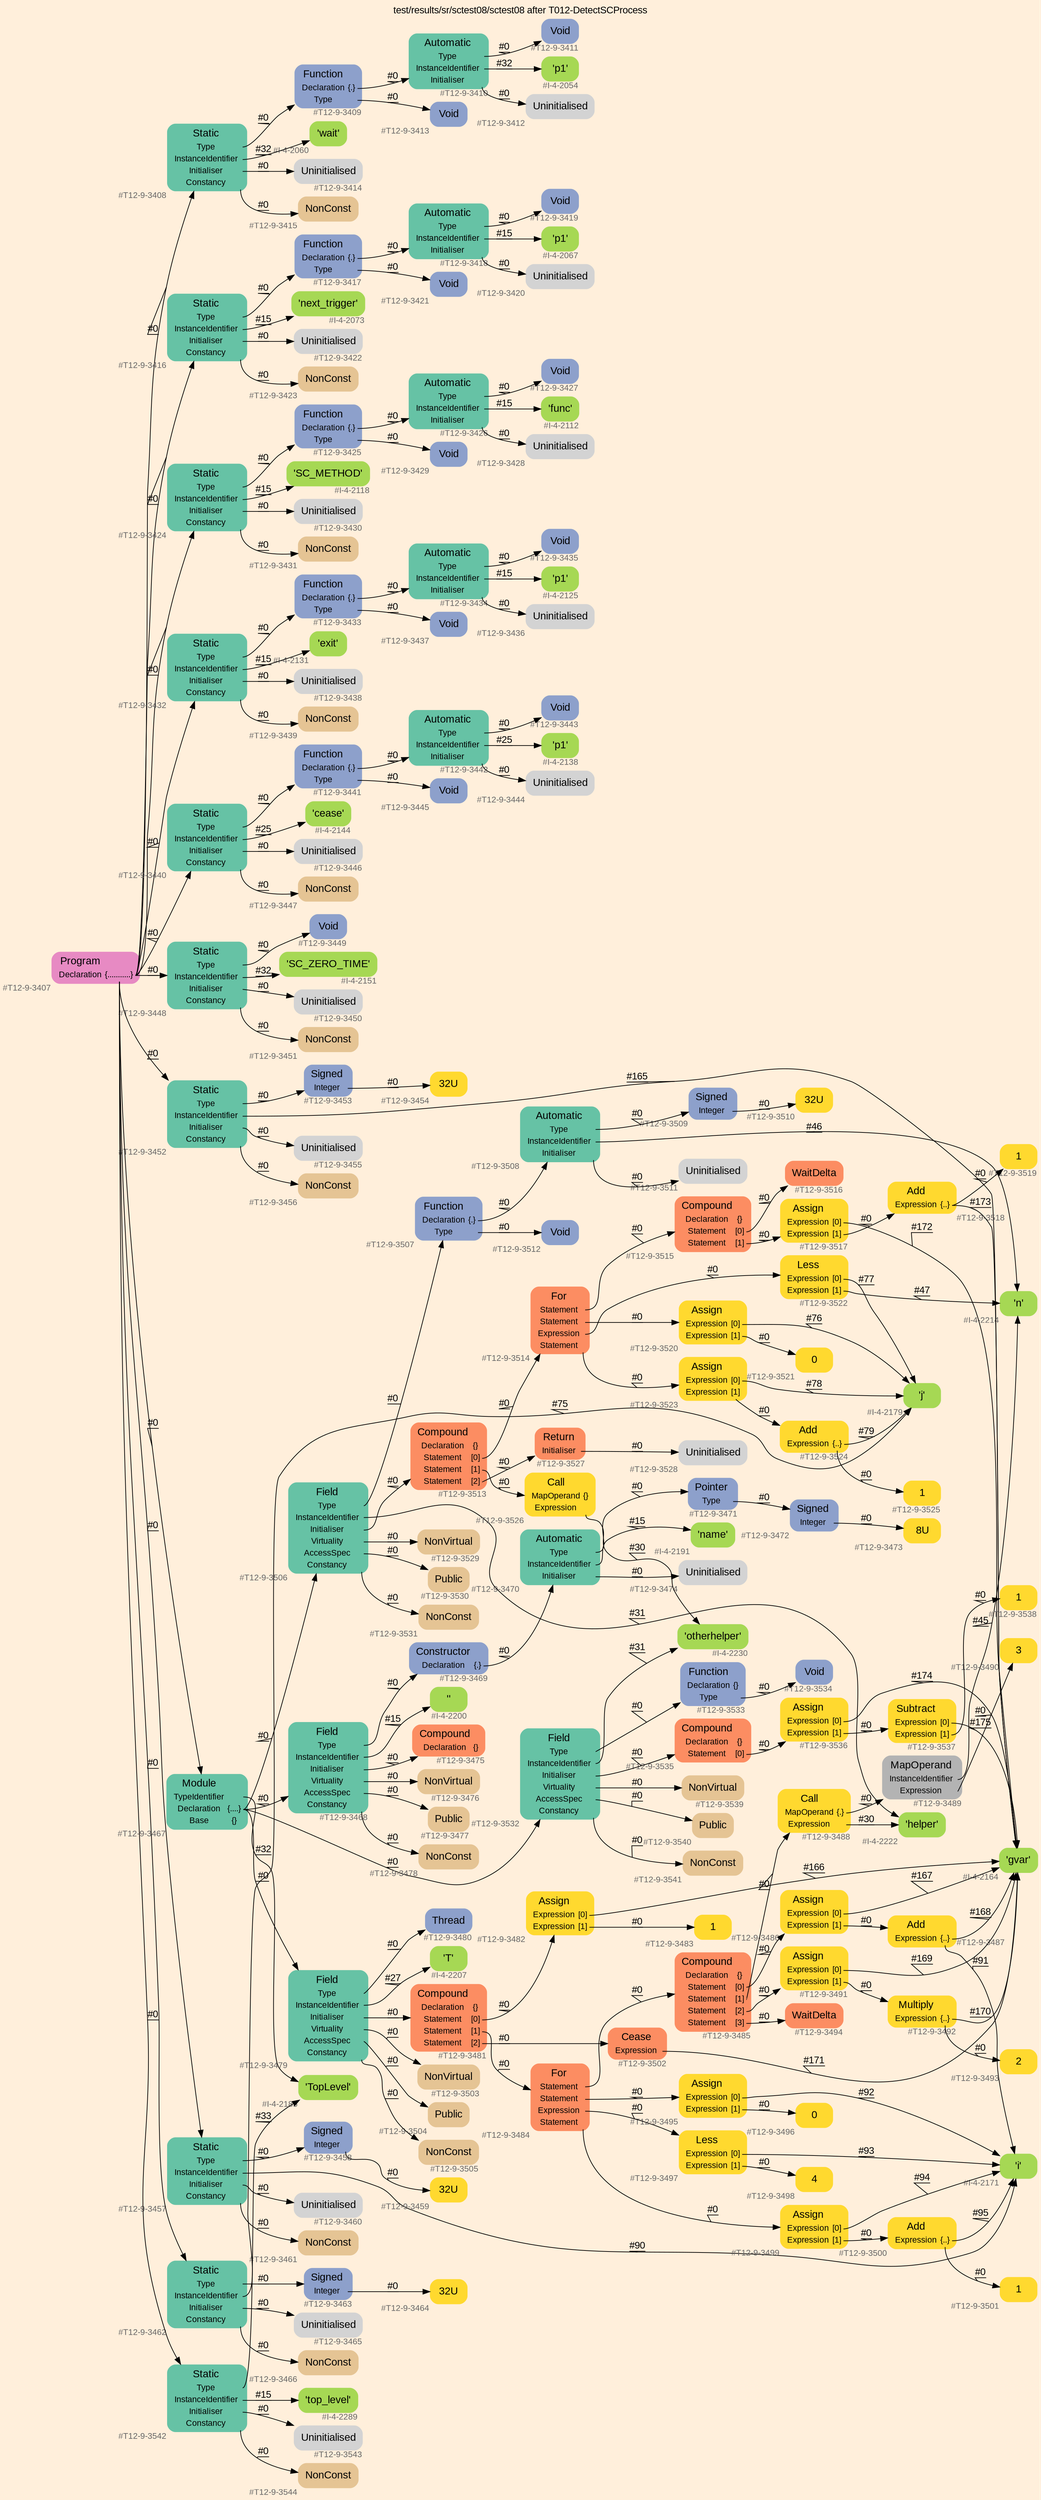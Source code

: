 digraph "test/results/sr/sctest08/sctest08 after T012-DetectSCProcess" {
label = "test/results/sr/sctest08/sctest08 after T012-DetectSCProcess"
labelloc = t
graph [
    rankdir = "LR"
    ranksep = 0.3
    bgcolor = antiquewhite1
    color = black
    fontcolor = black
    fontname = "Arial"
];
node [
    fontname = "Arial"
];
edge [
    fontname = "Arial"
];

// -------------------- node figure --------------------
// -------- block #T12-9-3407 ----------
"#T12-9-3407" [
    fillcolor = "/set28/4"
    xlabel = "#T12-9-3407"
    fontsize = "12"
    fontcolor = grey40
    shape = "plaintext"
    label = <<TABLE BORDER="0" CELLBORDER="0" CELLSPACING="0">
     <TR><TD><FONT COLOR="black" POINT-SIZE="15">Program</FONT></TD></TR>
     <TR><TD><FONT COLOR="black" POINT-SIZE="12">Declaration</FONT></TD><TD PORT="port0"><FONT COLOR="black" POINT-SIZE="12">{...........}</FONT></TD></TR>
    </TABLE>>
    style = "rounded,filled"
];

// -------- block #T12-9-3408 ----------
"#T12-9-3408" [
    fillcolor = "/set28/1"
    xlabel = "#T12-9-3408"
    fontsize = "12"
    fontcolor = grey40
    shape = "plaintext"
    label = <<TABLE BORDER="0" CELLBORDER="0" CELLSPACING="0">
     <TR><TD><FONT COLOR="black" POINT-SIZE="15">Static</FONT></TD></TR>
     <TR><TD><FONT COLOR="black" POINT-SIZE="12">Type</FONT></TD><TD PORT="port0"></TD></TR>
     <TR><TD><FONT COLOR="black" POINT-SIZE="12">InstanceIdentifier</FONT></TD><TD PORT="port1"></TD></TR>
     <TR><TD><FONT COLOR="black" POINT-SIZE="12">Initialiser</FONT></TD><TD PORT="port2"></TD></TR>
     <TR><TD><FONT COLOR="black" POINT-SIZE="12">Constancy</FONT></TD><TD PORT="port3"></TD></TR>
    </TABLE>>
    style = "rounded,filled"
];

// -------- block #T12-9-3409 ----------
"#T12-9-3409" [
    fillcolor = "/set28/3"
    xlabel = "#T12-9-3409"
    fontsize = "12"
    fontcolor = grey40
    shape = "plaintext"
    label = <<TABLE BORDER="0" CELLBORDER="0" CELLSPACING="0">
     <TR><TD><FONT COLOR="black" POINT-SIZE="15">Function</FONT></TD></TR>
     <TR><TD><FONT COLOR="black" POINT-SIZE="12">Declaration</FONT></TD><TD PORT="port0"><FONT COLOR="black" POINT-SIZE="12">{.}</FONT></TD></TR>
     <TR><TD><FONT COLOR="black" POINT-SIZE="12">Type</FONT></TD><TD PORT="port1"></TD></TR>
    </TABLE>>
    style = "rounded,filled"
];

// -------- block #T12-9-3410 ----------
"#T12-9-3410" [
    fillcolor = "/set28/1"
    xlabel = "#T12-9-3410"
    fontsize = "12"
    fontcolor = grey40
    shape = "plaintext"
    label = <<TABLE BORDER="0" CELLBORDER="0" CELLSPACING="0">
     <TR><TD><FONT COLOR="black" POINT-SIZE="15">Automatic</FONT></TD></TR>
     <TR><TD><FONT COLOR="black" POINT-SIZE="12">Type</FONT></TD><TD PORT="port0"></TD></TR>
     <TR><TD><FONT COLOR="black" POINT-SIZE="12">InstanceIdentifier</FONT></TD><TD PORT="port1"></TD></TR>
     <TR><TD><FONT COLOR="black" POINT-SIZE="12">Initialiser</FONT></TD><TD PORT="port2"></TD></TR>
    </TABLE>>
    style = "rounded,filled"
];

// -------- block #T12-9-3411 ----------
"#T12-9-3411" [
    fillcolor = "/set28/3"
    xlabel = "#T12-9-3411"
    fontsize = "12"
    fontcolor = grey40
    shape = "plaintext"
    label = <<TABLE BORDER="0" CELLBORDER="0" CELLSPACING="0">
     <TR><TD><FONT COLOR="black" POINT-SIZE="15">Void</FONT></TD></TR>
    </TABLE>>
    style = "rounded,filled"
];

// -------- block #I-4-2054 ----------
"#I-4-2054" [
    fillcolor = "/set28/5"
    xlabel = "#I-4-2054"
    fontsize = "12"
    fontcolor = grey40
    shape = "plaintext"
    label = <<TABLE BORDER="0" CELLBORDER="0" CELLSPACING="0">
     <TR><TD><FONT COLOR="black" POINT-SIZE="15">'p1'</FONT></TD></TR>
    </TABLE>>
    style = "rounded,filled"
];

// -------- block #T12-9-3412 ----------
"#T12-9-3412" [
    xlabel = "#T12-9-3412"
    fontsize = "12"
    fontcolor = grey40
    shape = "plaintext"
    label = <<TABLE BORDER="0" CELLBORDER="0" CELLSPACING="0">
     <TR><TD><FONT COLOR="black" POINT-SIZE="15">Uninitialised</FONT></TD></TR>
    </TABLE>>
    style = "rounded,filled"
];

// -------- block #T12-9-3413 ----------
"#T12-9-3413" [
    fillcolor = "/set28/3"
    xlabel = "#T12-9-3413"
    fontsize = "12"
    fontcolor = grey40
    shape = "plaintext"
    label = <<TABLE BORDER="0" CELLBORDER="0" CELLSPACING="0">
     <TR><TD><FONT COLOR="black" POINT-SIZE="15">Void</FONT></TD></TR>
    </TABLE>>
    style = "rounded,filled"
];

// -------- block #I-4-2060 ----------
"#I-4-2060" [
    fillcolor = "/set28/5"
    xlabel = "#I-4-2060"
    fontsize = "12"
    fontcolor = grey40
    shape = "plaintext"
    label = <<TABLE BORDER="0" CELLBORDER="0" CELLSPACING="0">
     <TR><TD><FONT COLOR="black" POINT-SIZE="15">'wait'</FONT></TD></TR>
    </TABLE>>
    style = "rounded,filled"
];

// -------- block #T12-9-3414 ----------
"#T12-9-3414" [
    xlabel = "#T12-9-3414"
    fontsize = "12"
    fontcolor = grey40
    shape = "plaintext"
    label = <<TABLE BORDER="0" CELLBORDER="0" CELLSPACING="0">
     <TR><TD><FONT COLOR="black" POINT-SIZE="15">Uninitialised</FONT></TD></TR>
    </TABLE>>
    style = "rounded,filled"
];

// -------- block #T12-9-3415 ----------
"#T12-9-3415" [
    fillcolor = "/set28/7"
    xlabel = "#T12-9-3415"
    fontsize = "12"
    fontcolor = grey40
    shape = "plaintext"
    label = <<TABLE BORDER="0" CELLBORDER="0" CELLSPACING="0">
     <TR><TD><FONT COLOR="black" POINT-SIZE="15">NonConst</FONT></TD></TR>
    </TABLE>>
    style = "rounded,filled"
];

// -------- block #T12-9-3416 ----------
"#T12-9-3416" [
    fillcolor = "/set28/1"
    xlabel = "#T12-9-3416"
    fontsize = "12"
    fontcolor = grey40
    shape = "plaintext"
    label = <<TABLE BORDER="0" CELLBORDER="0" CELLSPACING="0">
     <TR><TD><FONT COLOR="black" POINT-SIZE="15">Static</FONT></TD></TR>
     <TR><TD><FONT COLOR="black" POINT-SIZE="12">Type</FONT></TD><TD PORT="port0"></TD></TR>
     <TR><TD><FONT COLOR="black" POINT-SIZE="12">InstanceIdentifier</FONT></TD><TD PORT="port1"></TD></TR>
     <TR><TD><FONT COLOR="black" POINT-SIZE="12">Initialiser</FONT></TD><TD PORT="port2"></TD></TR>
     <TR><TD><FONT COLOR="black" POINT-SIZE="12">Constancy</FONT></TD><TD PORT="port3"></TD></TR>
    </TABLE>>
    style = "rounded,filled"
];

// -------- block #T12-9-3417 ----------
"#T12-9-3417" [
    fillcolor = "/set28/3"
    xlabel = "#T12-9-3417"
    fontsize = "12"
    fontcolor = grey40
    shape = "plaintext"
    label = <<TABLE BORDER="0" CELLBORDER="0" CELLSPACING="0">
     <TR><TD><FONT COLOR="black" POINT-SIZE="15">Function</FONT></TD></TR>
     <TR><TD><FONT COLOR="black" POINT-SIZE="12">Declaration</FONT></TD><TD PORT="port0"><FONT COLOR="black" POINT-SIZE="12">{.}</FONT></TD></TR>
     <TR><TD><FONT COLOR="black" POINT-SIZE="12">Type</FONT></TD><TD PORT="port1"></TD></TR>
    </TABLE>>
    style = "rounded,filled"
];

// -------- block #T12-9-3418 ----------
"#T12-9-3418" [
    fillcolor = "/set28/1"
    xlabel = "#T12-9-3418"
    fontsize = "12"
    fontcolor = grey40
    shape = "plaintext"
    label = <<TABLE BORDER="0" CELLBORDER="0" CELLSPACING="0">
     <TR><TD><FONT COLOR="black" POINT-SIZE="15">Automatic</FONT></TD></TR>
     <TR><TD><FONT COLOR="black" POINT-SIZE="12">Type</FONT></TD><TD PORT="port0"></TD></TR>
     <TR><TD><FONT COLOR="black" POINT-SIZE="12">InstanceIdentifier</FONT></TD><TD PORT="port1"></TD></TR>
     <TR><TD><FONT COLOR="black" POINT-SIZE="12">Initialiser</FONT></TD><TD PORT="port2"></TD></TR>
    </TABLE>>
    style = "rounded,filled"
];

// -------- block #T12-9-3419 ----------
"#T12-9-3419" [
    fillcolor = "/set28/3"
    xlabel = "#T12-9-3419"
    fontsize = "12"
    fontcolor = grey40
    shape = "plaintext"
    label = <<TABLE BORDER="0" CELLBORDER="0" CELLSPACING="0">
     <TR><TD><FONT COLOR="black" POINT-SIZE="15">Void</FONT></TD></TR>
    </TABLE>>
    style = "rounded,filled"
];

// -------- block #I-4-2067 ----------
"#I-4-2067" [
    fillcolor = "/set28/5"
    xlabel = "#I-4-2067"
    fontsize = "12"
    fontcolor = grey40
    shape = "plaintext"
    label = <<TABLE BORDER="0" CELLBORDER="0" CELLSPACING="0">
     <TR><TD><FONT COLOR="black" POINT-SIZE="15">'p1'</FONT></TD></TR>
    </TABLE>>
    style = "rounded,filled"
];

// -------- block #T12-9-3420 ----------
"#T12-9-3420" [
    xlabel = "#T12-9-3420"
    fontsize = "12"
    fontcolor = grey40
    shape = "plaintext"
    label = <<TABLE BORDER="0" CELLBORDER="0" CELLSPACING="0">
     <TR><TD><FONT COLOR="black" POINT-SIZE="15">Uninitialised</FONT></TD></TR>
    </TABLE>>
    style = "rounded,filled"
];

// -------- block #T12-9-3421 ----------
"#T12-9-3421" [
    fillcolor = "/set28/3"
    xlabel = "#T12-9-3421"
    fontsize = "12"
    fontcolor = grey40
    shape = "plaintext"
    label = <<TABLE BORDER="0" CELLBORDER="0" CELLSPACING="0">
     <TR><TD><FONT COLOR="black" POINT-SIZE="15">Void</FONT></TD></TR>
    </TABLE>>
    style = "rounded,filled"
];

// -------- block #I-4-2073 ----------
"#I-4-2073" [
    fillcolor = "/set28/5"
    xlabel = "#I-4-2073"
    fontsize = "12"
    fontcolor = grey40
    shape = "plaintext"
    label = <<TABLE BORDER="0" CELLBORDER="0" CELLSPACING="0">
     <TR><TD><FONT COLOR="black" POINT-SIZE="15">'next_trigger'</FONT></TD></TR>
    </TABLE>>
    style = "rounded,filled"
];

// -------- block #T12-9-3422 ----------
"#T12-9-3422" [
    xlabel = "#T12-9-3422"
    fontsize = "12"
    fontcolor = grey40
    shape = "plaintext"
    label = <<TABLE BORDER="0" CELLBORDER="0" CELLSPACING="0">
     <TR><TD><FONT COLOR="black" POINT-SIZE="15">Uninitialised</FONT></TD></TR>
    </TABLE>>
    style = "rounded,filled"
];

// -------- block #T12-9-3423 ----------
"#T12-9-3423" [
    fillcolor = "/set28/7"
    xlabel = "#T12-9-3423"
    fontsize = "12"
    fontcolor = grey40
    shape = "plaintext"
    label = <<TABLE BORDER="0" CELLBORDER="0" CELLSPACING="0">
     <TR><TD><FONT COLOR="black" POINT-SIZE="15">NonConst</FONT></TD></TR>
    </TABLE>>
    style = "rounded,filled"
];

// -------- block #T12-9-3424 ----------
"#T12-9-3424" [
    fillcolor = "/set28/1"
    xlabel = "#T12-9-3424"
    fontsize = "12"
    fontcolor = grey40
    shape = "plaintext"
    label = <<TABLE BORDER="0" CELLBORDER="0" CELLSPACING="0">
     <TR><TD><FONT COLOR="black" POINT-SIZE="15">Static</FONT></TD></TR>
     <TR><TD><FONT COLOR="black" POINT-SIZE="12">Type</FONT></TD><TD PORT="port0"></TD></TR>
     <TR><TD><FONT COLOR="black" POINT-SIZE="12">InstanceIdentifier</FONT></TD><TD PORT="port1"></TD></TR>
     <TR><TD><FONT COLOR="black" POINT-SIZE="12">Initialiser</FONT></TD><TD PORT="port2"></TD></TR>
     <TR><TD><FONT COLOR="black" POINT-SIZE="12">Constancy</FONT></TD><TD PORT="port3"></TD></TR>
    </TABLE>>
    style = "rounded,filled"
];

// -------- block #T12-9-3425 ----------
"#T12-9-3425" [
    fillcolor = "/set28/3"
    xlabel = "#T12-9-3425"
    fontsize = "12"
    fontcolor = grey40
    shape = "plaintext"
    label = <<TABLE BORDER="0" CELLBORDER="0" CELLSPACING="0">
     <TR><TD><FONT COLOR="black" POINT-SIZE="15">Function</FONT></TD></TR>
     <TR><TD><FONT COLOR="black" POINT-SIZE="12">Declaration</FONT></TD><TD PORT="port0"><FONT COLOR="black" POINT-SIZE="12">{.}</FONT></TD></TR>
     <TR><TD><FONT COLOR="black" POINT-SIZE="12">Type</FONT></TD><TD PORT="port1"></TD></TR>
    </TABLE>>
    style = "rounded,filled"
];

// -------- block #T12-9-3426 ----------
"#T12-9-3426" [
    fillcolor = "/set28/1"
    xlabel = "#T12-9-3426"
    fontsize = "12"
    fontcolor = grey40
    shape = "plaintext"
    label = <<TABLE BORDER="0" CELLBORDER="0" CELLSPACING="0">
     <TR><TD><FONT COLOR="black" POINT-SIZE="15">Automatic</FONT></TD></TR>
     <TR><TD><FONT COLOR="black" POINT-SIZE="12">Type</FONT></TD><TD PORT="port0"></TD></TR>
     <TR><TD><FONT COLOR="black" POINT-SIZE="12">InstanceIdentifier</FONT></TD><TD PORT="port1"></TD></TR>
     <TR><TD><FONT COLOR="black" POINT-SIZE="12">Initialiser</FONT></TD><TD PORT="port2"></TD></TR>
    </TABLE>>
    style = "rounded,filled"
];

// -------- block #T12-9-3427 ----------
"#T12-9-3427" [
    fillcolor = "/set28/3"
    xlabel = "#T12-9-3427"
    fontsize = "12"
    fontcolor = grey40
    shape = "plaintext"
    label = <<TABLE BORDER="0" CELLBORDER="0" CELLSPACING="0">
     <TR><TD><FONT COLOR="black" POINT-SIZE="15">Void</FONT></TD></TR>
    </TABLE>>
    style = "rounded,filled"
];

// -------- block #I-4-2112 ----------
"#I-4-2112" [
    fillcolor = "/set28/5"
    xlabel = "#I-4-2112"
    fontsize = "12"
    fontcolor = grey40
    shape = "plaintext"
    label = <<TABLE BORDER="0" CELLBORDER="0" CELLSPACING="0">
     <TR><TD><FONT COLOR="black" POINT-SIZE="15">'func'</FONT></TD></TR>
    </TABLE>>
    style = "rounded,filled"
];

// -------- block #T12-9-3428 ----------
"#T12-9-3428" [
    xlabel = "#T12-9-3428"
    fontsize = "12"
    fontcolor = grey40
    shape = "plaintext"
    label = <<TABLE BORDER="0" CELLBORDER="0" CELLSPACING="0">
     <TR><TD><FONT COLOR="black" POINT-SIZE="15">Uninitialised</FONT></TD></TR>
    </TABLE>>
    style = "rounded,filled"
];

// -------- block #T12-9-3429 ----------
"#T12-9-3429" [
    fillcolor = "/set28/3"
    xlabel = "#T12-9-3429"
    fontsize = "12"
    fontcolor = grey40
    shape = "plaintext"
    label = <<TABLE BORDER="0" CELLBORDER="0" CELLSPACING="0">
     <TR><TD><FONT COLOR="black" POINT-SIZE="15">Void</FONT></TD></TR>
    </TABLE>>
    style = "rounded,filled"
];

// -------- block #I-4-2118 ----------
"#I-4-2118" [
    fillcolor = "/set28/5"
    xlabel = "#I-4-2118"
    fontsize = "12"
    fontcolor = grey40
    shape = "plaintext"
    label = <<TABLE BORDER="0" CELLBORDER="0" CELLSPACING="0">
     <TR><TD><FONT COLOR="black" POINT-SIZE="15">'SC_METHOD'</FONT></TD></TR>
    </TABLE>>
    style = "rounded,filled"
];

// -------- block #T12-9-3430 ----------
"#T12-9-3430" [
    xlabel = "#T12-9-3430"
    fontsize = "12"
    fontcolor = grey40
    shape = "plaintext"
    label = <<TABLE BORDER="0" CELLBORDER="0" CELLSPACING="0">
     <TR><TD><FONT COLOR="black" POINT-SIZE="15">Uninitialised</FONT></TD></TR>
    </TABLE>>
    style = "rounded,filled"
];

// -------- block #T12-9-3431 ----------
"#T12-9-3431" [
    fillcolor = "/set28/7"
    xlabel = "#T12-9-3431"
    fontsize = "12"
    fontcolor = grey40
    shape = "plaintext"
    label = <<TABLE BORDER="0" CELLBORDER="0" CELLSPACING="0">
     <TR><TD><FONT COLOR="black" POINT-SIZE="15">NonConst</FONT></TD></TR>
    </TABLE>>
    style = "rounded,filled"
];

// -------- block #T12-9-3432 ----------
"#T12-9-3432" [
    fillcolor = "/set28/1"
    xlabel = "#T12-9-3432"
    fontsize = "12"
    fontcolor = grey40
    shape = "plaintext"
    label = <<TABLE BORDER="0" CELLBORDER="0" CELLSPACING="0">
     <TR><TD><FONT COLOR="black" POINT-SIZE="15">Static</FONT></TD></TR>
     <TR><TD><FONT COLOR="black" POINT-SIZE="12">Type</FONT></TD><TD PORT="port0"></TD></TR>
     <TR><TD><FONT COLOR="black" POINT-SIZE="12">InstanceIdentifier</FONT></TD><TD PORT="port1"></TD></TR>
     <TR><TD><FONT COLOR="black" POINT-SIZE="12">Initialiser</FONT></TD><TD PORT="port2"></TD></TR>
     <TR><TD><FONT COLOR="black" POINT-SIZE="12">Constancy</FONT></TD><TD PORT="port3"></TD></TR>
    </TABLE>>
    style = "rounded,filled"
];

// -------- block #T12-9-3433 ----------
"#T12-9-3433" [
    fillcolor = "/set28/3"
    xlabel = "#T12-9-3433"
    fontsize = "12"
    fontcolor = grey40
    shape = "plaintext"
    label = <<TABLE BORDER="0" CELLBORDER="0" CELLSPACING="0">
     <TR><TD><FONT COLOR="black" POINT-SIZE="15">Function</FONT></TD></TR>
     <TR><TD><FONT COLOR="black" POINT-SIZE="12">Declaration</FONT></TD><TD PORT="port0"><FONT COLOR="black" POINT-SIZE="12">{.}</FONT></TD></TR>
     <TR><TD><FONT COLOR="black" POINT-SIZE="12">Type</FONT></TD><TD PORT="port1"></TD></TR>
    </TABLE>>
    style = "rounded,filled"
];

// -------- block #T12-9-3434 ----------
"#T12-9-3434" [
    fillcolor = "/set28/1"
    xlabel = "#T12-9-3434"
    fontsize = "12"
    fontcolor = grey40
    shape = "plaintext"
    label = <<TABLE BORDER="0" CELLBORDER="0" CELLSPACING="0">
     <TR><TD><FONT COLOR="black" POINT-SIZE="15">Automatic</FONT></TD></TR>
     <TR><TD><FONT COLOR="black" POINT-SIZE="12">Type</FONT></TD><TD PORT="port0"></TD></TR>
     <TR><TD><FONT COLOR="black" POINT-SIZE="12">InstanceIdentifier</FONT></TD><TD PORT="port1"></TD></TR>
     <TR><TD><FONT COLOR="black" POINT-SIZE="12">Initialiser</FONT></TD><TD PORT="port2"></TD></TR>
    </TABLE>>
    style = "rounded,filled"
];

// -------- block #T12-9-3435 ----------
"#T12-9-3435" [
    fillcolor = "/set28/3"
    xlabel = "#T12-9-3435"
    fontsize = "12"
    fontcolor = grey40
    shape = "plaintext"
    label = <<TABLE BORDER="0" CELLBORDER="0" CELLSPACING="0">
     <TR><TD><FONT COLOR="black" POINT-SIZE="15">Void</FONT></TD></TR>
    </TABLE>>
    style = "rounded,filled"
];

// -------- block #I-4-2125 ----------
"#I-4-2125" [
    fillcolor = "/set28/5"
    xlabel = "#I-4-2125"
    fontsize = "12"
    fontcolor = grey40
    shape = "plaintext"
    label = <<TABLE BORDER="0" CELLBORDER="0" CELLSPACING="0">
     <TR><TD><FONT COLOR="black" POINT-SIZE="15">'p1'</FONT></TD></TR>
    </TABLE>>
    style = "rounded,filled"
];

// -------- block #T12-9-3436 ----------
"#T12-9-3436" [
    xlabel = "#T12-9-3436"
    fontsize = "12"
    fontcolor = grey40
    shape = "plaintext"
    label = <<TABLE BORDER="0" CELLBORDER="0" CELLSPACING="0">
     <TR><TD><FONT COLOR="black" POINT-SIZE="15">Uninitialised</FONT></TD></TR>
    </TABLE>>
    style = "rounded,filled"
];

// -------- block #T12-9-3437 ----------
"#T12-9-3437" [
    fillcolor = "/set28/3"
    xlabel = "#T12-9-3437"
    fontsize = "12"
    fontcolor = grey40
    shape = "plaintext"
    label = <<TABLE BORDER="0" CELLBORDER="0" CELLSPACING="0">
     <TR><TD><FONT COLOR="black" POINT-SIZE="15">Void</FONT></TD></TR>
    </TABLE>>
    style = "rounded,filled"
];

// -------- block #I-4-2131 ----------
"#I-4-2131" [
    fillcolor = "/set28/5"
    xlabel = "#I-4-2131"
    fontsize = "12"
    fontcolor = grey40
    shape = "plaintext"
    label = <<TABLE BORDER="0" CELLBORDER="0" CELLSPACING="0">
     <TR><TD><FONT COLOR="black" POINT-SIZE="15">'exit'</FONT></TD></TR>
    </TABLE>>
    style = "rounded,filled"
];

// -------- block #T12-9-3438 ----------
"#T12-9-3438" [
    xlabel = "#T12-9-3438"
    fontsize = "12"
    fontcolor = grey40
    shape = "plaintext"
    label = <<TABLE BORDER="0" CELLBORDER="0" CELLSPACING="0">
     <TR><TD><FONT COLOR="black" POINT-SIZE="15">Uninitialised</FONT></TD></TR>
    </TABLE>>
    style = "rounded,filled"
];

// -------- block #T12-9-3439 ----------
"#T12-9-3439" [
    fillcolor = "/set28/7"
    xlabel = "#T12-9-3439"
    fontsize = "12"
    fontcolor = grey40
    shape = "plaintext"
    label = <<TABLE BORDER="0" CELLBORDER="0" CELLSPACING="0">
     <TR><TD><FONT COLOR="black" POINT-SIZE="15">NonConst</FONT></TD></TR>
    </TABLE>>
    style = "rounded,filled"
];

// -------- block #T12-9-3440 ----------
"#T12-9-3440" [
    fillcolor = "/set28/1"
    xlabel = "#T12-9-3440"
    fontsize = "12"
    fontcolor = grey40
    shape = "plaintext"
    label = <<TABLE BORDER="0" CELLBORDER="0" CELLSPACING="0">
     <TR><TD><FONT COLOR="black" POINT-SIZE="15">Static</FONT></TD></TR>
     <TR><TD><FONT COLOR="black" POINT-SIZE="12">Type</FONT></TD><TD PORT="port0"></TD></TR>
     <TR><TD><FONT COLOR="black" POINT-SIZE="12">InstanceIdentifier</FONT></TD><TD PORT="port1"></TD></TR>
     <TR><TD><FONT COLOR="black" POINT-SIZE="12">Initialiser</FONT></TD><TD PORT="port2"></TD></TR>
     <TR><TD><FONT COLOR="black" POINT-SIZE="12">Constancy</FONT></TD><TD PORT="port3"></TD></TR>
    </TABLE>>
    style = "rounded,filled"
];

// -------- block #T12-9-3441 ----------
"#T12-9-3441" [
    fillcolor = "/set28/3"
    xlabel = "#T12-9-3441"
    fontsize = "12"
    fontcolor = grey40
    shape = "plaintext"
    label = <<TABLE BORDER="0" CELLBORDER="0" CELLSPACING="0">
     <TR><TD><FONT COLOR="black" POINT-SIZE="15">Function</FONT></TD></TR>
     <TR><TD><FONT COLOR="black" POINT-SIZE="12">Declaration</FONT></TD><TD PORT="port0"><FONT COLOR="black" POINT-SIZE="12">{.}</FONT></TD></TR>
     <TR><TD><FONT COLOR="black" POINT-SIZE="12">Type</FONT></TD><TD PORT="port1"></TD></TR>
    </TABLE>>
    style = "rounded,filled"
];

// -------- block #T12-9-3442 ----------
"#T12-9-3442" [
    fillcolor = "/set28/1"
    xlabel = "#T12-9-3442"
    fontsize = "12"
    fontcolor = grey40
    shape = "plaintext"
    label = <<TABLE BORDER="0" CELLBORDER="0" CELLSPACING="0">
     <TR><TD><FONT COLOR="black" POINT-SIZE="15">Automatic</FONT></TD></TR>
     <TR><TD><FONT COLOR="black" POINT-SIZE="12">Type</FONT></TD><TD PORT="port0"></TD></TR>
     <TR><TD><FONT COLOR="black" POINT-SIZE="12">InstanceIdentifier</FONT></TD><TD PORT="port1"></TD></TR>
     <TR><TD><FONT COLOR="black" POINT-SIZE="12">Initialiser</FONT></TD><TD PORT="port2"></TD></TR>
    </TABLE>>
    style = "rounded,filled"
];

// -------- block #T12-9-3443 ----------
"#T12-9-3443" [
    fillcolor = "/set28/3"
    xlabel = "#T12-9-3443"
    fontsize = "12"
    fontcolor = grey40
    shape = "plaintext"
    label = <<TABLE BORDER="0" CELLBORDER="0" CELLSPACING="0">
     <TR><TD><FONT COLOR="black" POINT-SIZE="15">Void</FONT></TD></TR>
    </TABLE>>
    style = "rounded,filled"
];

// -------- block #I-4-2138 ----------
"#I-4-2138" [
    fillcolor = "/set28/5"
    xlabel = "#I-4-2138"
    fontsize = "12"
    fontcolor = grey40
    shape = "plaintext"
    label = <<TABLE BORDER="0" CELLBORDER="0" CELLSPACING="0">
     <TR><TD><FONT COLOR="black" POINT-SIZE="15">'p1'</FONT></TD></TR>
    </TABLE>>
    style = "rounded,filled"
];

// -------- block #T12-9-3444 ----------
"#T12-9-3444" [
    xlabel = "#T12-9-3444"
    fontsize = "12"
    fontcolor = grey40
    shape = "plaintext"
    label = <<TABLE BORDER="0" CELLBORDER="0" CELLSPACING="0">
     <TR><TD><FONT COLOR="black" POINT-SIZE="15">Uninitialised</FONT></TD></TR>
    </TABLE>>
    style = "rounded,filled"
];

// -------- block #T12-9-3445 ----------
"#T12-9-3445" [
    fillcolor = "/set28/3"
    xlabel = "#T12-9-3445"
    fontsize = "12"
    fontcolor = grey40
    shape = "plaintext"
    label = <<TABLE BORDER="0" CELLBORDER="0" CELLSPACING="0">
     <TR><TD><FONT COLOR="black" POINT-SIZE="15">Void</FONT></TD></TR>
    </TABLE>>
    style = "rounded,filled"
];

// -------- block #I-4-2144 ----------
"#I-4-2144" [
    fillcolor = "/set28/5"
    xlabel = "#I-4-2144"
    fontsize = "12"
    fontcolor = grey40
    shape = "plaintext"
    label = <<TABLE BORDER="0" CELLBORDER="0" CELLSPACING="0">
     <TR><TD><FONT COLOR="black" POINT-SIZE="15">'cease'</FONT></TD></TR>
    </TABLE>>
    style = "rounded,filled"
];

// -------- block #T12-9-3446 ----------
"#T12-9-3446" [
    xlabel = "#T12-9-3446"
    fontsize = "12"
    fontcolor = grey40
    shape = "plaintext"
    label = <<TABLE BORDER="0" CELLBORDER="0" CELLSPACING="0">
     <TR><TD><FONT COLOR="black" POINT-SIZE="15">Uninitialised</FONT></TD></TR>
    </TABLE>>
    style = "rounded,filled"
];

// -------- block #T12-9-3447 ----------
"#T12-9-3447" [
    fillcolor = "/set28/7"
    xlabel = "#T12-9-3447"
    fontsize = "12"
    fontcolor = grey40
    shape = "plaintext"
    label = <<TABLE BORDER="0" CELLBORDER="0" CELLSPACING="0">
     <TR><TD><FONT COLOR="black" POINT-SIZE="15">NonConst</FONT></TD></TR>
    </TABLE>>
    style = "rounded,filled"
];

// -------- block #T12-9-3448 ----------
"#T12-9-3448" [
    fillcolor = "/set28/1"
    xlabel = "#T12-9-3448"
    fontsize = "12"
    fontcolor = grey40
    shape = "plaintext"
    label = <<TABLE BORDER="0" CELLBORDER="0" CELLSPACING="0">
     <TR><TD><FONT COLOR="black" POINT-SIZE="15">Static</FONT></TD></TR>
     <TR><TD><FONT COLOR="black" POINT-SIZE="12">Type</FONT></TD><TD PORT="port0"></TD></TR>
     <TR><TD><FONT COLOR="black" POINT-SIZE="12">InstanceIdentifier</FONT></TD><TD PORT="port1"></TD></TR>
     <TR><TD><FONT COLOR="black" POINT-SIZE="12">Initialiser</FONT></TD><TD PORT="port2"></TD></TR>
     <TR><TD><FONT COLOR="black" POINT-SIZE="12">Constancy</FONT></TD><TD PORT="port3"></TD></TR>
    </TABLE>>
    style = "rounded,filled"
];

// -------- block #T12-9-3449 ----------
"#T12-9-3449" [
    fillcolor = "/set28/3"
    xlabel = "#T12-9-3449"
    fontsize = "12"
    fontcolor = grey40
    shape = "plaintext"
    label = <<TABLE BORDER="0" CELLBORDER="0" CELLSPACING="0">
     <TR><TD><FONT COLOR="black" POINT-SIZE="15">Void</FONT></TD></TR>
    </TABLE>>
    style = "rounded,filled"
];

// -------- block #I-4-2151 ----------
"#I-4-2151" [
    fillcolor = "/set28/5"
    xlabel = "#I-4-2151"
    fontsize = "12"
    fontcolor = grey40
    shape = "plaintext"
    label = <<TABLE BORDER="0" CELLBORDER="0" CELLSPACING="0">
     <TR><TD><FONT COLOR="black" POINT-SIZE="15">'SC_ZERO_TIME'</FONT></TD></TR>
    </TABLE>>
    style = "rounded,filled"
];

// -------- block #T12-9-3450 ----------
"#T12-9-3450" [
    xlabel = "#T12-9-3450"
    fontsize = "12"
    fontcolor = grey40
    shape = "plaintext"
    label = <<TABLE BORDER="0" CELLBORDER="0" CELLSPACING="0">
     <TR><TD><FONT COLOR="black" POINT-SIZE="15">Uninitialised</FONT></TD></TR>
    </TABLE>>
    style = "rounded,filled"
];

// -------- block #T12-9-3451 ----------
"#T12-9-3451" [
    fillcolor = "/set28/7"
    xlabel = "#T12-9-3451"
    fontsize = "12"
    fontcolor = grey40
    shape = "plaintext"
    label = <<TABLE BORDER="0" CELLBORDER="0" CELLSPACING="0">
     <TR><TD><FONT COLOR="black" POINT-SIZE="15">NonConst</FONT></TD></TR>
    </TABLE>>
    style = "rounded,filled"
];

// -------- block #T12-9-3452 ----------
"#T12-9-3452" [
    fillcolor = "/set28/1"
    xlabel = "#T12-9-3452"
    fontsize = "12"
    fontcolor = grey40
    shape = "plaintext"
    label = <<TABLE BORDER="0" CELLBORDER="0" CELLSPACING="0">
     <TR><TD><FONT COLOR="black" POINT-SIZE="15">Static</FONT></TD></TR>
     <TR><TD><FONT COLOR="black" POINT-SIZE="12">Type</FONT></TD><TD PORT="port0"></TD></TR>
     <TR><TD><FONT COLOR="black" POINT-SIZE="12">InstanceIdentifier</FONT></TD><TD PORT="port1"></TD></TR>
     <TR><TD><FONT COLOR="black" POINT-SIZE="12">Initialiser</FONT></TD><TD PORT="port2"></TD></TR>
     <TR><TD><FONT COLOR="black" POINT-SIZE="12">Constancy</FONT></TD><TD PORT="port3"></TD></TR>
    </TABLE>>
    style = "rounded,filled"
];

// -------- block #T12-9-3453 ----------
"#T12-9-3453" [
    fillcolor = "/set28/3"
    xlabel = "#T12-9-3453"
    fontsize = "12"
    fontcolor = grey40
    shape = "plaintext"
    label = <<TABLE BORDER="0" CELLBORDER="0" CELLSPACING="0">
     <TR><TD><FONT COLOR="black" POINT-SIZE="15">Signed</FONT></TD></TR>
     <TR><TD><FONT COLOR="black" POINT-SIZE="12">Integer</FONT></TD><TD PORT="port0"></TD></TR>
    </TABLE>>
    style = "rounded,filled"
];

// -------- block #T12-9-3454 ----------
"#T12-9-3454" [
    fillcolor = "/set28/6"
    xlabel = "#T12-9-3454"
    fontsize = "12"
    fontcolor = grey40
    shape = "plaintext"
    label = <<TABLE BORDER="0" CELLBORDER="0" CELLSPACING="0">
     <TR><TD><FONT COLOR="black" POINT-SIZE="15">32U</FONT></TD></TR>
    </TABLE>>
    style = "rounded,filled"
];

// -------- block #I-4-2164 ----------
"#I-4-2164" [
    fillcolor = "/set28/5"
    xlabel = "#I-4-2164"
    fontsize = "12"
    fontcolor = grey40
    shape = "plaintext"
    label = <<TABLE BORDER="0" CELLBORDER="0" CELLSPACING="0">
     <TR><TD><FONT COLOR="black" POINT-SIZE="15">'gvar'</FONT></TD></TR>
    </TABLE>>
    style = "rounded,filled"
];

// -------- block #T12-9-3455 ----------
"#T12-9-3455" [
    xlabel = "#T12-9-3455"
    fontsize = "12"
    fontcolor = grey40
    shape = "plaintext"
    label = <<TABLE BORDER="0" CELLBORDER="0" CELLSPACING="0">
     <TR><TD><FONT COLOR="black" POINT-SIZE="15">Uninitialised</FONT></TD></TR>
    </TABLE>>
    style = "rounded,filled"
];

// -------- block #T12-9-3456 ----------
"#T12-9-3456" [
    fillcolor = "/set28/7"
    xlabel = "#T12-9-3456"
    fontsize = "12"
    fontcolor = grey40
    shape = "plaintext"
    label = <<TABLE BORDER="0" CELLBORDER="0" CELLSPACING="0">
     <TR><TD><FONT COLOR="black" POINT-SIZE="15">NonConst</FONT></TD></TR>
    </TABLE>>
    style = "rounded,filled"
];

// -------- block #T12-9-3457 ----------
"#T12-9-3457" [
    fillcolor = "/set28/1"
    xlabel = "#T12-9-3457"
    fontsize = "12"
    fontcolor = grey40
    shape = "plaintext"
    label = <<TABLE BORDER="0" CELLBORDER="0" CELLSPACING="0">
     <TR><TD><FONT COLOR="black" POINT-SIZE="15">Static</FONT></TD></TR>
     <TR><TD><FONT COLOR="black" POINT-SIZE="12">Type</FONT></TD><TD PORT="port0"></TD></TR>
     <TR><TD><FONT COLOR="black" POINT-SIZE="12">InstanceIdentifier</FONT></TD><TD PORT="port1"></TD></TR>
     <TR><TD><FONT COLOR="black" POINT-SIZE="12">Initialiser</FONT></TD><TD PORT="port2"></TD></TR>
     <TR><TD><FONT COLOR="black" POINT-SIZE="12">Constancy</FONT></TD><TD PORT="port3"></TD></TR>
    </TABLE>>
    style = "rounded,filled"
];

// -------- block #T12-9-3458 ----------
"#T12-9-3458" [
    fillcolor = "/set28/3"
    xlabel = "#T12-9-3458"
    fontsize = "12"
    fontcolor = grey40
    shape = "plaintext"
    label = <<TABLE BORDER="0" CELLBORDER="0" CELLSPACING="0">
     <TR><TD><FONT COLOR="black" POINT-SIZE="15">Signed</FONT></TD></TR>
     <TR><TD><FONT COLOR="black" POINT-SIZE="12">Integer</FONT></TD><TD PORT="port0"></TD></TR>
    </TABLE>>
    style = "rounded,filled"
];

// -------- block #T12-9-3459 ----------
"#T12-9-3459" [
    fillcolor = "/set28/6"
    xlabel = "#T12-9-3459"
    fontsize = "12"
    fontcolor = grey40
    shape = "plaintext"
    label = <<TABLE BORDER="0" CELLBORDER="0" CELLSPACING="0">
     <TR><TD><FONT COLOR="black" POINT-SIZE="15">32U</FONT></TD></TR>
    </TABLE>>
    style = "rounded,filled"
];

// -------- block #I-4-2171 ----------
"#I-4-2171" [
    fillcolor = "/set28/5"
    xlabel = "#I-4-2171"
    fontsize = "12"
    fontcolor = grey40
    shape = "plaintext"
    label = <<TABLE BORDER="0" CELLBORDER="0" CELLSPACING="0">
     <TR><TD><FONT COLOR="black" POINT-SIZE="15">'i'</FONT></TD></TR>
    </TABLE>>
    style = "rounded,filled"
];

// -------- block #T12-9-3460 ----------
"#T12-9-3460" [
    xlabel = "#T12-9-3460"
    fontsize = "12"
    fontcolor = grey40
    shape = "plaintext"
    label = <<TABLE BORDER="0" CELLBORDER="0" CELLSPACING="0">
     <TR><TD><FONT COLOR="black" POINT-SIZE="15">Uninitialised</FONT></TD></TR>
    </TABLE>>
    style = "rounded,filled"
];

// -------- block #T12-9-3461 ----------
"#T12-9-3461" [
    fillcolor = "/set28/7"
    xlabel = "#T12-9-3461"
    fontsize = "12"
    fontcolor = grey40
    shape = "plaintext"
    label = <<TABLE BORDER="0" CELLBORDER="0" CELLSPACING="0">
     <TR><TD><FONT COLOR="black" POINT-SIZE="15">NonConst</FONT></TD></TR>
    </TABLE>>
    style = "rounded,filled"
];

// -------- block #T12-9-3462 ----------
"#T12-9-3462" [
    fillcolor = "/set28/1"
    xlabel = "#T12-9-3462"
    fontsize = "12"
    fontcolor = grey40
    shape = "plaintext"
    label = <<TABLE BORDER="0" CELLBORDER="0" CELLSPACING="0">
     <TR><TD><FONT COLOR="black" POINT-SIZE="15">Static</FONT></TD></TR>
     <TR><TD><FONT COLOR="black" POINT-SIZE="12">Type</FONT></TD><TD PORT="port0"></TD></TR>
     <TR><TD><FONT COLOR="black" POINT-SIZE="12">InstanceIdentifier</FONT></TD><TD PORT="port1"></TD></TR>
     <TR><TD><FONT COLOR="black" POINT-SIZE="12">Initialiser</FONT></TD><TD PORT="port2"></TD></TR>
     <TR><TD><FONT COLOR="black" POINT-SIZE="12">Constancy</FONT></TD><TD PORT="port3"></TD></TR>
    </TABLE>>
    style = "rounded,filled"
];

// -------- block #T12-9-3463 ----------
"#T12-9-3463" [
    fillcolor = "/set28/3"
    xlabel = "#T12-9-3463"
    fontsize = "12"
    fontcolor = grey40
    shape = "plaintext"
    label = <<TABLE BORDER="0" CELLBORDER="0" CELLSPACING="0">
     <TR><TD><FONT COLOR="black" POINT-SIZE="15">Signed</FONT></TD></TR>
     <TR><TD><FONT COLOR="black" POINT-SIZE="12">Integer</FONT></TD><TD PORT="port0"></TD></TR>
    </TABLE>>
    style = "rounded,filled"
];

// -------- block #T12-9-3464 ----------
"#T12-9-3464" [
    fillcolor = "/set28/6"
    xlabel = "#T12-9-3464"
    fontsize = "12"
    fontcolor = grey40
    shape = "plaintext"
    label = <<TABLE BORDER="0" CELLBORDER="0" CELLSPACING="0">
     <TR><TD><FONT COLOR="black" POINT-SIZE="15">32U</FONT></TD></TR>
    </TABLE>>
    style = "rounded,filled"
];

// -------- block #I-4-2179 ----------
"#I-4-2179" [
    fillcolor = "/set28/5"
    xlabel = "#I-4-2179"
    fontsize = "12"
    fontcolor = grey40
    shape = "plaintext"
    label = <<TABLE BORDER="0" CELLBORDER="0" CELLSPACING="0">
     <TR><TD><FONT COLOR="black" POINT-SIZE="15">'j'</FONT></TD></TR>
    </TABLE>>
    style = "rounded,filled"
];

// -------- block #T12-9-3465 ----------
"#T12-9-3465" [
    xlabel = "#T12-9-3465"
    fontsize = "12"
    fontcolor = grey40
    shape = "plaintext"
    label = <<TABLE BORDER="0" CELLBORDER="0" CELLSPACING="0">
     <TR><TD><FONT COLOR="black" POINT-SIZE="15">Uninitialised</FONT></TD></TR>
    </TABLE>>
    style = "rounded,filled"
];

// -------- block #T12-9-3466 ----------
"#T12-9-3466" [
    fillcolor = "/set28/7"
    xlabel = "#T12-9-3466"
    fontsize = "12"
    fontcolor = grey40
    shape = "plaintext"
    label = <<TABLE BORDER="0" CELLBORDER="0" CELLSPACING="0">
     <TR><TD><FONT COLOR="black" POINT-SIZE="15">NonConst</FONT></TD></TR>
    </TABLE>>
    style = "rounded,filled"
];

// -------- block #T12-9-3467 ----------
"#T12-9-3467" [
    fillcolor = "/set28/1"
    xlabel = "#T12-9-3467"
    fontsize = "12"
    fontcolor = grey40
    shape = "plaintext"
    label = <<TABLE BORDER="0" CELLBORDER="0" CELLSPACING="0">
     <TR><TD><FONT COLOR="black" POINT-SIZE="15">Module</FONT></TD></TR>
     <TR><TD><FONT COLOR="black" POINT-SIZE="12">TypeIdentifier</FONT></TD><TD PORT="port0"></TD></TR>
     <TR><TD><FONT COLOR="black" POINT-SIZE="12">Declaration</FONT></TD><TD PORT="port1"><FONT COLOR="black" POINT-SIZE="12">{....}</FONT></TD></TR>
     <TR><TD><FONT COLOR="black" POINT-SIZE="12">Base</FONT></TD><TD PORT="port2"><FONT COLOR="black" POINT-SIZE="12">{}</FONT></TD></TR>
    </TABLE>>
    style = "rounded,filled"
];

// -------- block #I-4-2185 ----------
"#I-4-2185" [
    fillcolor = "/set28/5"
    xlabel = "#I-4-2185"
    fontsize = "12"
    fontcolor = grey40
    shape = "plaintext"
    label = <<TABLE BORDER="0" CELLBORDER="0" CELLSPACING="0">
     <TR><TD><FONT COLOR="black" POINT-SIZE="15">'TopLevel'</FONT></TD></TR>
    </TABLE>>
    style = "rounded,filled"
];

// -------- block #T12-9-3468 ----------
"#T12-9-3468" [
    fillcolor = "/set28/1"
    xlabel = "#T12-9-3468"
    fontsize = "12"
    fontcolor = grey40
    shape = "plaintext"
    label = <<TABLE BORDER="0" CELLBORDER="0" CELLSPACING="0">
     <TR><TD><FONT COLOR="black" POINT-SIZE="15">Field</FONT></TD></TR>
     <TR><TD><FONT COLOR="black" POINT-SIZE="12">Type</FONT></TD><TD PORT="port0"></TD></TR>
     <TR><TD><FONT COLOR="black" POINT-SIZE="12">InstanceIdentifier</FONT></TD><TD PORT="port1"></TD></TR>
     <TR><TD><FONT COLOR="black" POINT-SIZE="12">Initialiser</FONT></TD><TD PORT="port2"></TD></TR>
     <TR><TD><FONT COLOR="black" POINT-SIZE="12">Virtuality</FONT></TD><TD PORT="port3"></TD></TR>
     <TR><TD><FONT COLOR="black" POINT-SIZE="12">AccessSpec</FONT></TD><TD PORT="port4"></TD></TR>
     <TR><TD><FONT COLOR="black" POINT-SIZE="12">Constancy</FONT></TD><TD PORT="port5"></TD></TR>
    </TABLE>>
    style = "rounded,filled"
];

// -------- block #T12-9-3469 ----------
"#T12-9-3469" [
    fillcolor = "/set28/3"
    xlabel = "#T12-9-3469"
    fontsize = "12"
    fontcolor = grey40
    shape = "plaintext"
    label = <<TABLE BORDER="0" CELLBORDER="0" CELLSPACING="0">
     <TR><TD><FONT COLOR="black" POINT-SIZE="15">Constructor</FONT></TD></TR>
     <TR><TD><FONT COLOR="black" POINT-SIZE="12">Declaration</FONT></TD><TD PORT="port0"><FONT COLOR="black" POINT-SIZE="12">{.}</FONT></TD></TR>
    </TABLE>>
    style = "rounded,filled"
];

// -------- block #T12-9-3470 ----------
"#T12-9-3470" [
    fillcolor = "/set28/1"
    xlabel = "#T12-9-3470"
    fontsize = "12"
    fontcolor = grey40
    shape = "plaintext"
    label = <<TABLE BORDER="0" CELLBORDER="0" CELLSPACING="0">
     <TR><TD><FONT COLOR="black" POINT-SIZE="15">Automatic</FONT></TD></TR>
     <TR><TD><FONT COLOR="black" POINT-SIZE="12">Type</FONT></TD><TD PORT="port0"></TD></TR>
     <TR><TD><FONT COLOR="black" POINT-SIZE="12">InstanceIdentifier</FONT></TD><TD PORT="port1"></TD></TR>
     <TR><TD><FONT COLOR="black" POINT-SIZE="12">Initialiser</FONT></TD><TD PORT="port2"></TD></TR>
    </TABLE>>
    style = "rounded,filled"
];

// -------- block #T12-9-3471 ----------
"#T12-9-3471" [
    fillcolor = "/set28/3"
    xlabel = "#T12-9-3471"
    fontsize = "12"
    fontcolor = grey40
    shape = "plaintext"
    label = <<TABLE BORDER="0" CELLBORDER="0" CELLSPACING="0">
     <TR><TD><FONT COLOR="black" POINT-SIZE="15">Pointer</FONT></TD></TR>
     <TR><TD><FONT COLOR="black" POINT-SIZE="12">Type</FONT></TD><TD PORT="port0"></TD></TR>
    </TABLE>>
    style = "rounded,filled"
];

// -------- block #T12-9-3472 ----------
"#T12-9-3472" [
    fillcolor = "/set28/3"
    xlabel = "#T12-9-3472"
    fontsize = "12"
    fontcolor = grey40
    shape = "plaintext"
    label = <<TABLE BORDER="0" CELLBORDER="0" CELLSPACING="0">
     <TR><TD><FONT COLOR="black" POINT-SIZE="15">Signed</FONT></TD></TR>
     <TR><TD><FONT COLOR="black" POINT-SIZE="12">Integer</FONT></TD><TD PORT="port0"></TD></TR>
    </TABLE>>
    style = "rounded,filled"
];

// -------- block #T12-9-3473 ----------
"#T12-9-3473" [
    fillcolor = "/set28/6"
    xlabel = "#T12-9-3473"
    fontsize = "12"
    fontcolor = grey40
    shape = "plaintext"
    label = <<TABLE BORDER="0" CELLBORDER="0" CELLSPACING="0">
     <TR><TD><FONT COLOR="black" POINT-SIZE="15">8U</FONT></TD></TR>
    </TABLE>>
    style = "rounded,filled"
];

// -------- block #I-4-2191 ----------
"#I-4-2191" [
    fillcolor = "/set28/5"
    xlabel = "#I-4-2191"
    fontsize = "12"
    fontcolor = grey40
    shape = "plaintext"
    label = <<TABLE BORDER="0" CELLBORDER="0" CELLSPACING="0">
     <TR><TD><FONT COLOR="black" POINT-SIZE="15">'name'</FONT></TD></TR>
    </TABLE>>
    style = "rounded,filled"
];

// -------- block #T12-9-3474 ----------
"#T12-9-3474" [
    xlabel = "#T12-9-3474"
    fontsize = "12"
    fontcolor = grey40
    shape = "plaintext"
    label = <<TABLE BORDER="0" CELLBORDER="0" CELLSPACING="0">
     <TR><TD><FONT COLOR="black" POINT-SIZE="15">Uninitialised</FONT></TD></TR>
    </TABLE>>
    style = "rounded,filled"
];

// -------- block #I-4-2200 ----------
"#I-4-2200" [
    fillcolor = "/set28/5"
    xlabel = "#I-4-2200"
    fontsize = "12"
    fontcolor = grey40
    shape = "plaintext"
    label = <<TABLE BORDER="0" CELLBORDER="0" CELLSPACING="0">
     <TR><TD><FONT COLOR="black" POINT-SIZE="15">''</FONT></TD></TR>
    </TABLE>>
    style = "rounded,filled"
];

// -------- block #T12-9-3475 ----------
"#T12-9-3475" [
    fillcolor = "/set28/2"
    xlabel = "#T12-9-3475"
    fontsize = "12"
    fontcolor = grey40
    shape = "plaintext"
    label = <<TABLE BORDER="0" CELLBORDER="0" CELLSPACING="0">
     <TR><TD><FONT COLOR="black" POINT-SIZE="15">Compound</FONT></TD></TR>
     <TR><TD><FONT COLOR="black" POINT-SIZE="12">Declaration</FONT></TD><TD PORT="port0"><FONT COLOR="black" POINT-SIZE="12">{}</FONT></TD></TR>
    </TABLE>>
    style = "rounded,filled"
];

// -------- block #T12-9-3476 ----------
"#T12-9-3476" [
    fillcolor = "/set28/7"
    xlabel = "#T12-9-3476"
    fontsize = "12"
    fontcolor = grey40
    shape = "plaintext"
    label = <<TABLE BORDER="0" CELLBORDER="0" CELLSPACING="0">
     <TR><TD><FONT COLOR="black" POINT-SIZE="15">NonVirtual</FONT></TD></TR>
    </TABLE>>
    style = "rounded,filled"
];

// -------- block #T12-9-3477 ----------
"#T12-9-3477" [
    fillcolor = "/set28/7"
    xlabel = "#T12-9-3477"
    fontsize = "12"
    fontcolor = grey40
    shape = "plaintext"
    label = <<TABLE BORDER="0" CELLBORDER="0" CELLSPACING="0">
     <TR><TD><FONT COLOR="black" POINT-SIZE="15">Public</FONT></TD></TR>
    </TABLE>>
    style = "rounded,filled"
];

// -------- block #T12-9-3478 ----------
"#T12-9-3478" [
    fillcolor = "/set28/7"
    xlabel = "#T12-9-3478"
    fontsize = "12"
    fontcolor = grey40
    shape = "plaintext"
    label = <<TABLE BORDER="0" CELLBORDER="0" CELLSPACING="0">
     <TR><TD><FONT COLOR="black" POINT-SIZE="15">NonConst</FONT></TD></TR>
    </TABLE>>
    style = "rounded,filled"
];

// -------- block #T12-9-3479 ----------
"#T12-9-3479" [
    fillcolor = "/set28/1"
    xlabel = "#T12-9-3479"
    fontsize = "12"
    fontcolor = grey40
    shape = "plaintext"
    label = <<TABLE BORDER="0" CELLBORDER="0" CELLSPACING="0">
     <TR><TD><FONT COLOR="black" POINT-SIZE="15">Field</FONT></TD></TR>
     <TR><TD><FONT COLOR="black" POINT-SIZE="12">Type</FONT></TD><TD PORT="port0"></TD></TR>
     <TR><TD><FONT COLOR="black" POINT-SIZE="12">InstanceIdentifier</FONT></TD><TD PORT="port1"></TD></TR>
     <TR><TD><FONT COLOR="black" POINT-SIZE="12">Initialiser</FONT></TD><TD PORT="port2"></TD></TR>
     <TR><TD><FONT COLOR="black" POINT-SIZE="12">Virtuality</FONT></TD><TD PORT="port3"></TD></TR>
     <TR><TD><FONT COLOR="black" POINT-SIZE="12">AccessSpec</FONT></TD><TD PORT="port4"></TD></TR>
     <TR><TD><FONT COLOR="black" POINT-SIZE="12">Constancy</FONT></TD><TD PORT="port5"></TD></TR>
    </TABLE>>
    style = "rounded,filled"
];

// -------- block #T12-9-3480 ----------
"#T12-9-3480" [
    fillcolor = "/set28/3"
    xlabel = "#T12-9-3480"
    fontsize = "12"
    fontcolor = grey40
    shape = "plaintext"
    label = <<TABLE BORDER="0" CELLBORDER="0" CELLSPACING="0">
     <TR><TD><FONT COLOR="black" POINT-SIZE="15">Thread</FONT></TD></TR>
    </TABLE>>
    style = "rounded,filled"
];

// -------- block #I-4-2207 ----------
"#I-4-2207" [
    fillcolor = "/set28/5"
    xlabel = "#I-4-2207"
    fontsize = "12"
    fontcolor = grey40
    shape = "plaintext"
    label = <<TABLE BORDER="0" CELLBORDER="0" CELLSPACING="0">
     <TR><TD><FONT COLOR="black" POINT-SIZE="15">'T'</FONT></TD></TR>
    </TABLE>>
    style = "rounded,filled"
];

// -------- block #T12-9-3481 ----------
"#T12-9-3481" [
    fillcolor = "/set28/2"
    xlabel = "#T12-9-3481"
    fontsize = "12"
    fontcolor = grey40
    shape = "plaintext"
    label = <<TABLE BORDER="0" CELLBORDER="0" CELLSPACING="0">
     <TR><TD><FONT COLOR="black" POINT-SIZE="15">Compound</FONT></TD></TR>
     <TR><TD><FONT COLOR="black" POINT-SIZE="12">Declaration</FONT></TD><TD PORT="port0"><FONT COLOR="black" POINT-SIZE="12">{}</FONT></TD></TR>
     <TR><TD><FONT COLOR="black" POINT-SIZE="12">Statement</FONT></TD><TD PORT="port1"><FONT COLOR="black" POINT-SIZE="12">[0]</FONT></TD></TR>
     <TR><TD><FONT COLOR="black" POINT-SIZE="12">Statement</FONT></TD><TD PORT="port2"><FONT COLOR="black" POINT-SIZE="12">[1]</FONT></TD></TR>
     <TR><TD><FONT COLOR="black" POINT-SIZE="12">Statement</FONT></TD><TD PORT="port3"><FONT COLOR="black" POINT-SIZE="12">[2]</FONT></TD></TR>
    </TABLE>>
    style = "rounded,filled"
];

// -------- block #T12-9-3482 ----------
"#T12-9-3482" [
    fillcolor = "/set28/6"
    xlabel = "#T12-9-3482"
    fontsize = "12"
    fontcolor = grey40
    shape = "plaintext"
    label = <<TABLE BORDER="0" CELLBORDER="0" CELLSPACING="0">
     <TR><TD><FONT COLOR="black" POINT-SIZE="15">Assign</FONT></TD></TR>
     <TR><TD><FONT COLOR="black" POINT-SIZE="12">Expression</FONT></TD><TD PORT="port0"><FONT COLOR="black" POINT-SIZE="12">[0]</FONT></TD></TR>
     <TR><TD><FONT COLOR="black" POINT-SIZE="12">Expression</FONT></TD><TD PORT="port1"><FONT COLOR="black" POINT-SIZE="12">[1]</FONT></TD></TR>
    </TABLE>>
    style = "rounded,filled"
];

// -------- block #T12-9-3483 ----------
"#T12-9-3483" [
    fillcolor = "/set28/6"
    xlabel = "#T12-9-3483"
    fontsize = "12"
    fontcolor = grey40
    shape = "plaintext"
    label = <<TABLE BORDER="0" CELLBORDER="0" CELLSPACING="0">
     <TR><TD><FONT COLOR="black" POINT-SIZE="15">1</FONT></TD></TR>
    </TABLE>>
    style = "rounded,filled"
];

// -------- block #T12-9-3484 ----------
"#T12-9-3484" [
    fillcolor = "/set28/2"
    xlabel = "#T12-9-3484"
    fontsize = "12"
    fontcolor = grey40
    shape = "plaintext"
    label = <<TABLE BORDER="0" CELLBORDER="0" CELLSPACING="0">
     <TR><TD><FONT COLOR="black" POINT-SIZE="15">For</FONT></TD></TR>
     <TR><TD><FONT COLOR="black" POINT-SIZE="12">Statement</FONT></TD><TD PORT="port0"></TD></TR>
     <TR><TD><FONT COLOR="black" POINT-SIZE="12">Statement</FONT></TD><TD PORT="port1"></TD></TR>
     <TR><TD><FONT COLOR="black" POINT-SIZE="12">Expression</FONT></TD><TD PORT="port2"></TD></TR>
     <TR><TD><FONT COLOR="black" POINT-SIZE="12">Statement</FONT></TD><TD PORT="port3"></TD></TR>
    </TABLE>>
    style = "rounded,filled"
];

// -------- block #T12-9-3485 ----------
"#T12-9-3485" [
    fillcolor = "/set28/2"
    xlabel = "#T12-9-3485"
    fontsize = "12"
    fontcolor = grey40
    shape = "plaintext"
    label = <<TABLE BORDER="0" CELLBORDER="0" CELLSPACING="0">
     <TR><TD><FONT COLOR="black" POINT-SIZE="15">Compound</FONT></TD></TR>
     <TR><TD><FONT COLOR="black" POINT-SIZE="12">Declaration</FONT></TD><TD PORT="port0"><FONT COLOR="black" POINT-SIZE="12">{}</FONT></TD></TR>
     <TR><TD><FONT COLOR="black" POINT-SIZE="12">Statement</FONT></TD><TD PORT="port1"><FONT COLOR="black" POINT-SIZE="12">[0]</FONT></TD></TR>
     <TR><TD><FONT COLOR="black" POINT-SIZE="12">Statement</FONT></TD><TD PORT="port2"><FONT COLOR="black" POINT-SIZE="12">[1]</FONT></TD></TR>
     <TR><TD><FONT COLOR="black" POINT-SIZE="12">Statement</FONT></TD><TD PORT="port3"><FONT COLOR="black" POINT-SIZE="12">[2]</FONT></TD></TR>
     <TR><TD><FONT COLOR="black" POINT-SIZE="12">Statement</FONT></TD><TD PORT="port4"><FONT COLOR="black" POINT-SIZE="12">[3]</FONT></TD></TR>
    </TABLE>>
    style = "rounded,filled"
];

// -------- block #T12-9-3486 ----------
"#T12-9-3486" [
    fillcolor = "/set28/6"
    xlabel = "#T12-9-3486"
    fontsize = "12"
    fontcolor = grey40
    shape = "plaintext"
    label = <<TABLE BORDER="0" CELLBORDER="0" CELLSPACING="0">
     <TR><TD><FONT COLOR="black" POINT-SIZE="15">Assign</FONT></TD></TR>
     <TR><TD><FONT COLOR="black" POINT-SIZE="12">Expression</FONT></TD><TD PORT="port0"><FONT COLOR="black" POINT-SIZE="12">[0]</FONT></TD></TR>
     <TR><TD><FONT COLOR="black" POINT-SIZE="12">Expression</FONT></TD><TD PORT="port1"><FONT COLOR="black" POINT-SIZE="12">[1]</FONT></TD></TR>
    </TABLE>>
    style = "rounded,filled"
];

// -------- block #T12-9-3487 ----------
"#T12-9-3487" [
    fillcolor = "/set28/6"
    xlabel = "#T12-9-3487"
    fontsize = "12"
    fontcolor = grey40
    shape = "plaintext"
    label = <<TABLE BORDER="0" CELLBORDER="0" CELLSPACING="0">
     <TR><TD><FONT COLOR="black" POINT-SIZE="15">Add</FONT></TD></TR>
     <TR><TD><FONT COLOR="black" POINT-SIZE="12">Expression</FONT></TD><TD PORT="port0"><FONT COLOR="black" POINT-SIZE="12">{..}</FONT></TD></TR>
    </TABLE>>
    style = "rounded,filled"
];

// -------- block #T12-9-3488 ----------
"#T12-9-3488" [
    fillcolor = "/set28/6"
    xlabel = "#T12-9-3488"
    fontsize = "12"
    fontcolor = grey40
    shape = "plaintext"
    label = <<TABLE BORDER="0" CELLBORDER="0" CELLSPACING="0">
     <TR><TD><FONT COLOR="black" POINT-SIZE="15">Call</FONT></TD></TR>
     <TR><TD><FONT COLOR="black" POINT-SIZE="12">MapOperand</FONT></TD><TD PORT="port0"><FONT COLOR="black" POINT-SIZE="12">{.}</FONT></TD></TR>
     <TR><TD><FONT COLOR="black" POINT-SIZE="12">Expression</FONT></TD><TD PORT="port1"></TD></TR>
    </TABLE>>
    style = "rounded,filled"
];

// -------- block #T12-9-3489 ----------
"#T12-9-3489" [
    fillcolor = "/set28/8"
    xlabel = "#T12-9-3489"
    fontsize = "12"
    fontcolor = grey40
    shape = "plaintext"
    label = <<TABLE BORDER="0" CELLBORDER="0" CELLSPACING="0">
     <TR><TD><FONT COLOR="black" POINT-SIZE="15">MapOperand</FONT></TD></TR>
     <TR><TD><FONT COLOR="black" POINT-SIZE="12">InstanceIdentifier</FONT></TD><TD PORT="port0"></TD></TR>
     <TR><TD><FONT COLOR="black" POINT-SIZE="12">Expression</FONT></TD><TD PORT="port1"></TD></TR>
    </TABLE>>
    style = "rounded,filled"
];

// -------- block #I-4-2214 ----------
"#I-4-2214" [
    fillcolor = "/set28/5"
    xlabel = "#I-4-2214"
    fontsize = "12"
    fontcolor = grey40
    shape = "plaintext"
    label = <<TABLE BORDER="0" CELLBORDER="0" CELLSPACING="0">
     <TR><TD><FONT COLOR="black" POINT-SIZE="15">'n'</FONT></TD></TR>
    </TABLE>>
    style = "rounded,filled"
];

// -------- block #T12-9-3490 ----------
"#T12-9-3490" [
    fillcolor = "/set28/6"
    xlabel = "#T12-9-3490"
    fontsize = "12"
    fontcolor = grey40
    shape = "plaintext"
    label = <<TABLE BORDER="0" CELLBORDER="0" CELLSPACING="0">
     <TR><TD><FONT COLOR="black" POINT-SIZE="15">3</FONT></TD></TR>
    </TABLE>>
    style = "rounded,filled"
];

// -------- block #I-4-2222 ----------
"#I-4-2222" [
    fillcolor = "/set28/5"
    xlabel = "#I-4-2222"
    fontsize = "12"
    fontcolor = grey40
    shape = "plaintext"
    label = <<TABLE BORDER="0" CELLBORDER="0" CELLSPACING="0">
     <TR><TD><FONT COLOR="black" POINT-SIZE="15">'helper'</FONT></TD></TR>
    </TABLE>>
    style = "rounded,filled"
];

// -------- block #T12-9-3491 ----------
"#T12-9-3491" [
    fillcolor = "/set28/6"
    xlabel = "#T12-9-3491"
    fontsize = "12"
    fontcolor = grey40
    shape = "plaintext"
    label = <<TABLE BORDER="0" CELLBORDER="0" CELLSPACING="0">
     <TR><TD><FONT COLOR="black" POINT-SIZE="15">Assign</FONT></TD></TR>
     <TR><TD><FONT COLOR="black" POINT-SIZE="12">Expression</FONT></TD><TD PORT="port0"><FONT COLOR="black" POINT-SIZE="12">[0]</FONT></TD></TR>
     <TR><TD><FONT COLOR="black" POINT-SIZE="12">Expression</FONT></TD><TD PORT="port1"><FONT COLOR="black" POINT-SIZE="12">[1]</FONT></TD></TR>
    </TABLE>>
    style = "rounded,filled"
];

// -------- block #T12-9-3492 ----------
"#T12-9-3492" [
    fillcolor = "/set28/6"
    xlabel = "#T12-9-3492"
    fontsize = "12"
    fontcolor = grey40
    shape = "plaintext"
    label = <<TABLE BORDER="0" CELLBORDER="0" CELLSPACING="0">
     <TR><TD><FONT COLOR="black" POINT-SIZE="15">Multiply</FONT></TD></TR>
     <TR><TD><FONT COLOR="black" POINT-SIZE="12">Expression</FONT></TD><TD PORT="port0"><FONT COLOR="black" POINT-SIZE="12">{..}</FONT></TD></TR>
    </TABLE>>
    style = "rounded,filled"
];

// -------- block #T12-9-3493 ----------
"#T12-9-3493" [
    fillcolor = "/set28/6"
    xlabel = "#T12-9-3493"
    fontsize = "12"
    fontcolor = grey40
    shape = "plaintext"
    label = <<TABLE BORDER="0" CELLBORDER="0" CELLSPACING="0">
     <TR><TD><FONT COLOR="black" POINT-SIZE="15">2</FONT></TD></TR>
    </TABLE>>
    style = "rounded,filled"
];

// -------- block #T12-9-3494 ----------
"#T12-9-3494" [
    fillcolor = "/set28/2"
    xlabel = "#T12-9-3494"
    fontsize = "12"
    fontcolor = grey40
    shape = "plaintext"
    label = <<TABLE BORDER="0" CELLBORDER="0" CELLSPACING="0">
     <TR><TD><FONT COLOR="black" POINT-SIZE="15">WaitDelta</FONT></TD></TR>
    </TABLE>>
    style = "rounded,filled"
];

// -------- block #T12-9-3495 ----------
"#T12-9-3495" [
    fillcolor = "/set28/6"
    xlabel = "#T12-9-3495"
    fontsize = "12"
    fontcolor = grey40
    shape = "plaintext"
    label = <<TABLE BORDER="0" CELLBORDER="0" CELLSPACING="0">
     <TR><TD><FONT COLOR="black" POINT-SIZE="15">Assign</FONT></TD></TR>
     <TR><TD><FONT COLOR="black" POINT-SIZE="12">Expression</FONT></TD><TD PORT="port0"><FONT COLOR="black" POINT-SIZE="12">[0]</FONT></TD></TR>
     <TR><TD><FONT COLOR="black" POINT-SIZE="12">Expression</FONT></TD><TD PORT="port1"><FONT COLOR="black" POINT-SIZE="12">[1]</FONT></TD></TR>
    </TABLE>>
    style = "rounded,filled"
];

// -------- block #T12-9-3496 ----------
"#T12-9-3496" [
    fillcolor = "/set28/6"
    xlabel = "#T12-9-3496"
    fontsize = "12"
    fontcolor = grey40
    shape = "plaintext"
    label = <<TABLE BORDER="0" CELLBORDER="0" CELLSPACING="0">
     <TR><TD><FONT COLOR="black" POINT-SIZE="15">0</FONT></TD></TR>
    </TABLE>>
    style = "rounded,filled"
];

// -------- block #T12-9-3497 ----------
"#T12-9-3497" [
    fillcolor = "/set28/6"
    xlabel = "#T12-9-3497"
    fontsize = "12"
    fontcolor = grey40
    shape = "plaintext"
    label = <<TABLE BORDER="0" CELLBORDER="0" CELLSPACING="0">
     <TR><TD><FONT COLOR="black" POINT-SIZE="15">Less</FONT></TD></TR>
     <TR><TD><FONT COLOR="black" POINT-SIZE="12">Expression</FONT></TD><TD PORT="port0"><FONT COLOR="black" POINT-SIZE="12">[0]</FONT></TD></TR>
     <TR><TD><FONT COLOR="black" POINT-SIZE="12">Expression</FONT></TD><TD PORT="port1"><FONT COLOR="black" POINT-SIZE="12">[1]</FONT></TD></TR>
    </TABLE>>
    style = "rounded,filled"
];

// -------- block #T12-9-3498 ----------
"#T12-9-3498" [
    fillcolor = "/set28/6"
    xlabel = "#T12-9-3498"
    fontsize = "12"
    fontcolor = grey40
    shape = "plaintext"
    label = <<TABLE BORDER="0" CELLBORDER="0" CELLSPACING="0">
     <TR><TD><FONT COLOR="black" POINT-SIZE="15">4</FONT></TD></TR>
    </TABLE>>
    style = "rounded,filled"
];

// -------- block #T12-9-3499 ----------
"#T12-9-3499" [
    fillcolor = "/set28/6"
    xlabel = "#T12-9-3499"
    fontsize = "12"
    fontcolor = grey40
    shape = "plaintext"
    label = <<TABLE BORDER="0" CELLBORDER="0" CELLSPACING="0">
     <TR><TD><FONT COLOR="black" POINT-SIZE="15">Assign</FONT></TD></TR>
     <TR><TD><FONT COLOR="black" POINT-SIZE="12">Expression</FONT></TD><TD PORT="port0"><FONT COLOR="black" POINT-SIZE="12">[0]</FONT></TD></TR>
     <TR><TD><FONT COLOR="black" POINT-SIZE="12">Expression</FONT></TD><TD PORT="port1"><FONT COLOR="black" POINT-SIZE="12">[1]</FONT></TD></TR>
    </TABLE>>
    style = "rounded,filled"
];

// -------- block #T12-9-3500 ----------
"#T12-9-3500" [
    fillcolor = "/set28/6"
    xlabel = "#T12-9-3500"
    fontsize = "12"
    fontcolor = grey40
    shape = "plaintext"
    label = <<TABLE BORDER="0" CELLBORDER="0" CELLSPACING="0">
     <TR><TD><FONT COLOR="black" POINT-SIZE="15">Add</FONT></TD></TR>
     <TR><TD><FONT COLOR="black" POINT-SIZE="12">Expression</FONT></TD><TD PORT="port0"><FONT COLOR="black" POINT-SIZE="12">{..}</FONT></TD></TR>
    </TABLE>>
    style = "rounded,filled"
];

// -------- block #T12-9-3501 ----------
"#T12-9-3501" [
    fillcolor = "/set28/6"
    xlabel = "#T12-9-3501"
    fontsize = "12"
    fontcolor = grey40
    shape = "plaintext"
    label = <<TABLE BORDER="0" CELLBORDER="0" CELLSPACING="0">
     <TR><TD><FONT COLOR="black" POINT-SIZE="15">1</FONT></TD></TR>
    </TABLE>>
    style = "rounded,filled"
];

// -------- block #T12-9-3502 ----------
"#T12-9-3502" [
    fillcolor = "/set28/2"
    xlabel = "#T12-9-3502"
    fontsize = "12"
    fontcolor = grey40
    shape = "plaintext"
    label = <<TABLE BORDER="0" CELLBORDER="0" CELLSPACING="0">
     <TR><TD><FONT COLOR="black" POINT-SIZE="15">Cease</FONT></TD></TR>
     <TR><TD><FONT COLOR="black" POINT-SIZE="12">Expression</FONT></TD><TD PORT="port0"></TD></TR>
    </TABLE>>
    style = "rounded,filled"
];

// -------- block #T12-9-3503 ----------
"#T12-9-3503" [
    fillcolor = "/set28/7"
    xlabel = "#T12-9-3503"
    fontsize = "12"
    fontcolor = grey40
    shape = "plaintext"
    label = <<TABLE BORDER="0" CELLBORDER="0" CELLSPACING="0">
     <TR><TD><FONT COLOR="black" POINT-SIZE="15">NonVirtual</FONT></TD></TR>
    </TABLE>>
    style = "rounded,filled"
];

// -------- block #T12-9-3504 ----------
"#T12-9-3504" [
    fillcolor = "/set28/7"
    xlabel = "#T12-9-3504"
    fontsize = "12"
    fontcolor = grey40
    shape = "plaintext"
    label = <<TABLE BORDER="0" CELLBORDER="0" CELLSPACING="0">
     <TR><TD><FONT COLOR="black" POINT-SIZE="15">Public</FONT></TD></TR>
    </TABLE>>
    style = "rounded,filled"
];

// -------- block #T12-9-3505 ----------
"#T12-9-3505" [
    fillcolor = "/set28/7"
    xlabel = "#T12-9-3505"
    fontsize = "12"
    fontcolor = grey40
    shape = "plaintext"
    label = <<TABLE BORDER="0" CELLBORDER="0" CELLSPACING="0">
     <TR><TD><FONT COLOR="black" POINT-SIZE="15">NonConst</FONT></TD></TR>
    </TABLE>>
    style = "rounded,filled"
];

// -------- block #T12-9-3506 ----------
"#T12-9-3506" [
    fillcolor = "/set28/1"
    xlabel = "#T12-9-3506"
    fontsize = "12"
    fontcolor = grey40
    shape = "plaintext"
    label = <<TABLE BORDER="0" CELLBORDER="0" CELLSPACING="0">
     <TR><TD><FONT COLOR="black" POINT-SIZE="15">Field</FONT></TD></TR>
     <TR><TD><FONT COLOR="black" POINT-SIZE="12">Type</FONT></TD><TD PORT="port0"></TD></TR>
     <TR><TD><FONT COLOR="black" POINT-SIZE="12">InstanceIdentifier</FONT></TD><TD PORT="port1"></TD></TR>
     <TR><TD><FONT COLOR="black" POINT-SIZE="12">Initialiser</FONT></TD><TD PORT="port2"></TD></TR>
     <TR><TD><FONT COLOR="black" POINT-SIZE="12">Virtuality</FONT></TD><TD PORT="port3"></TD></TR>
     <TR><TD><FONT COLOR="black" POINT-SIZE="12">AccessSpec</FONT></TD><TD PORT="port4"></TD></TR>
     <TR><TD><FONT COLOR="black" POINT-SIZE="12">Constancy</FONT></TD><TD PORT="port5"></TD></TR>
    </TABLE>>
    style = "rounded,filled"
];

// -------- block #T12-9-3507 ----------
"#T12-9-3507" [
    fillcolor = "/set28/3"
    xlabel = "#T12-9-3507"
    fontsize = "12"
    fontcolor = grey40
    shape = "plaintext"
    label = <<TABLE BORDER="0" CELLBORDER="0" CELLSPACING="0">
     <TR><TD><FONT COLOR="black" POINT-SIZE="15">Function</FONT></TD></TR>
     <TR><TD><FONT COLOR="black" POINT-SIZE="12">Declaration</FONT></TD><TD PORT="port0"><FONT COLOR="black" POINT-SIZE="12">{.}</FONT></TD></TR>
     <TR><TD><FONT COLOR="black" POINT-SIZE="12">Type</FONT></TD><TD PORT="port1"></TD></TR>
    </TABLE>>
    style = "rounded,filled"
];

// -------- block #T12-9-3508 ----------
"#T12-9-3508" [
    fillcolor = "/set28/1"
    xlabel = "#T12-9-3508"
    fontsize = "12"
    fontcolor = grey40
    shape = "plaintext"
    label = <<TABLE BORDER="0" CELLBORDER="0" CELLSPACING="0">
     <TR><TD><FONT COLOR="black" POINT-SIZE="15">Automatic</FONT></TD></TR>
     <TR><TD><FONT COLOR="black" POINT-SIZE="12">Type</FONT></TD><TD PORT="port0"></TD></TR>
     <TR><TD><FONT COLOR="black" POINT-SIZE="12">InstanceIdentifier</FONT></TD><TD PORT="port1"></TD></TR>
     <TR><TD><FONT COLOR="black" POINT-SIZE="12">Initialiser</FONT></TD><TD PORT="port2"></TD></TR>
    </TABLE>>
    style = "rounded,filled"
];

// -------- block #T12-9-3509 ----------
"#T12-9-3509" [
    fillcolor = "/set28/3"
    xlabel = "#T12-9-3509"
    fontsize = "12"
    fontcolor = grey40
    shape = "plaintext"
    label = <<TABLE BORDER="0" CELLBORDER="0" CELLSPACING="0">
     <TR><TD><FONT COLOR="black" POINT-SIZE="15">Signed</FONT></TD></TR>
     <TR><TD><FONT COLOR="black" POINT-SIZE="12">Integer</FONT></TD><TD PORT="port0"></TD></TR>
    </TABLE>>
    style = "rounded,filled"
];

// -------- block #T12-9-3510 ----------
"#T12-9-3510" [
    fillcolor = "/set28/6"
    xlabel = "#T12-9-3510"
    fontsize = "12"
    fontcolor = grey40
    shape = "plaintext"
    label = <<TABLE BORDER="0" CELLBORDER="0" CELLSPACING="0">
     <TR><TD><FONT COLOR="black" POINT-SIZE="15">32U</FONT></TD></TR>
    </TABLE>>
    style = "rounded,filled"
];

// -------- block #T12-9-3511 ----------
"#T12-9-3511" [
    xlabel = "#T12-9-3511"
    fontsize = "12"
    fontcolor = grey40
    shape = "plaintext"
    label = <<TABLE BORDER="0" CELLBORDER="0" CELLSPACING="0">
     <TR><TD><FONT COLOR="black" POINT-SIZE="15">Uninitialised</FONT></TD></TR>
    </TABLE>>
    style = "rounded,filled"
];

// -------- block #T12-9-3512 ----------
"#T12-9-3512" [
    fillcolor = "/set28/3"
    xlabel = "#T12-9-3512"
    fontsize = "12"
    fontcolor = grey40
    shape = "plaintext"
    label = <<TABLE BORDER="0" CELLBORDER="0" CELLSPACING="0">
     <TR><TD><FONT COLOR="black" POINT-SIZE="15">Void</FONT></TD></TR>
    </TABLE>>
    style = "rounded,filled"
];

// -------- block #T12-9-3513 ----------
"#T12-9-3513" [
    fillcolor = "/set28/2"
    xlabel = "#T12-9-3513"
    fontsize = "12"
    fontcolor = grey40
    shape = "plaintext"
    label = <<TABLE BORDER="0" CELLBORDER="0" CELLSPACING="0">
     <TR><TD><FONT COLOR="black" POINT-SIZE="15">Compound</FONT></TD></TR>
     <TR><TD><FONT COLOR="black" POINT-SIZE="12">Declaration</FONT></TD><TD PORT="port0"><FONT COLOR="black" POINT-SIZE="12">{}</FONT></TD></TR>
     <TR><TD><FONT COLOR="black" POINT-SIZE="12">Statement</FONT></TD><TD PORT="port1"><FONT COLOR="black" POINT-SIZE="12">[0]</FONT></TD></TR>
     <TR><TD><FONT COLOR="black" POINT-SIZE="12">Statement</FONT></TD><TD PORT="port2"><FONT COLOR="black" POINT-SIZE="12">[1]</FONT></TD></TR>
     <TR><TD><FONT COLOR="black" POINT-SIZE="12">Statement</FONT></TD><TD PORT="port3"><FONT COLOR="black" POINT-SIZE="12">[2]</FONT></TD></TR>
    </TABLE>>
    style = "rounded,filled"
];

// -------- block #T12-9-3514 ----------
"#T12-9-3514" [
    fillcolor = "/set28/2"
    xlabel = "#T12-9-3514"
    fontsize = "12"
    fontcolor = grey40
    shape = "plaintext"
    label = <<TABLE BORDER="0" CELLBORDER="0" CELLSPACING="0">
     <TR><TD><FONT COLOR="black" POINT-SIZE="15">For</FONT></TD></TR>
     <TR><TD><FONT COLOR="black" POINT-SIZE="12">Statement</FONT></TD><TD PORT="port0"></TD></TR>
     <TR><TD><FONT COLOR="black" POINT-SIZE="12">Statement</FONT></TD><TD PORT="port1"></TD></TR>
     <TR><TD><FONT COLOR="black" POINT-SIZE="12">Expression</FONT></TD><TD PORT="port2"></TD></TR>
     <TR><TD><FONT COLOR="black" POINT-SIZE="12">Statement</FONT></TD><TD PORT="port3"></TD></TR>
    </TABLE>>
    style = "rounded,filled"
];

// -------- block #T12-9-3515 ----------
"#T12-9-3515" [
    fillcolor = "/set28/2"
    xlabel = "#T12-9-3515"
    fontsize = "12"
    fontcolor = grey40
    shape = "plaintext"
    label = <<TABLE BORDER="0" CELLBORDER="0" CELLSPACING="0">
     <TR><TD><FONT COLOR="black" POINT-SIZE="15">Compound</FONT></TD></TR>
     <TR><TD><FONT COLOR="black" POINT-SIZE="12">Declaration</FONT></TD><TD PORT="port0"><FONT COLOR="black" POINT-SIZE="12">{}</FONT></TD></TR>
     <TR><TD><FONT COLOR="black" POINT-SIZE="12">Statement</FONT></TD><TD PORT="port1"><FONT COLOR="black" POINT-SIZE="12">[0]</FONT></TD></TR>
     <TR><TD><FONT COLOR="black" POINT-SIZE="12">Statement</FONT></TD><TD PORT="port2"><FONT COLOR="black" POINT-SIZE="12">[1]</FONT></TD></TR>
    </TABLE>>
    style = "rounded,filled"
];

// -------- block #T12-9-3516 ----------
"#T12-9-3516" [
    fillcolor = "/set28/2"
    xlabel = "#T12-9-3516"
    fontsize = "12"
    fontcolor = grey40
    shape = "plaintext"
    label = <<TABLE BORDER="0" CELLBORDER="0" CELLSPACING="0">
     <TR><TD><FONT COLOR="black" POINT-SIZE="15">WaitDelta</FONT></TD></TR>
    </TABLE>>
    style = "rounded,filled"
];

// -------- block #T12-9-3517 ----------
"#T12-9-3517" [
    fillcolor = "/set28/6"
    xlabel = "#T12-9-3517"
    fontsize = "12"
    fontcolor = grey40
    shape = "plaintext"
    label = <<TABLE BORDER="0" CELLBORDER="0" CELLSPACING="0">
     <TR><TD><FONT COLOR="black" POINT-SIZE="15">Assign</FONT></TD></TR>
     <TR><TD><FONT COLOR="black" POINT-SIZE="12">Expression</FONT></TD><TD PORT="port0"><FONT COLOR="black" POINT-SIZE="12">[0]</FONT></TD></TR>
     <TR><TD><FONT COLOR="black" POINT-SIZE="12">Expression</FONT></TD><TD PORT="port1"><FONT COLOR="black" POINT-SIZE="12">[1]</FONT></TD></TR>
    </TABLE>>
    style = "rounded,filled"
];

// -------- block #T12-9-3518 ----------
"#T12-9-3518" [
    fillcolor = "/set28/6"
    xlabel = "#T12-9-3518"
    fontsize = "12"
    fontcolor = grey40
    shape = "plaintext"
    label = <<TABLE BORDER="0" CELLBORDER="0" CELLSPACING="0">
     <TR><TD><FONT COLOR="black" POINT-SIZE="15">Add</FONT></TD></TR>
     <TR><TD><FONT COLOR="black" POINT-SIZE="12">Expression</FONT></TD><TD PORT="port0"><FONT COLOR="black" POINT-SIZE="12">{..}</FONT></TD></TR>
    </TABLE>>
    style = "rounded,filled"
];

// -------- block #T12-9-3519 ----------
"#T12-9-3519" [
    fillcolor = "/set28/6"
    xlabel = "#T12-9-3519"
    fontsize = "12"
    fontcolor = grey40
    shape = "plaintext"
    label = <<TABLE BORDER="0" CELLBORDER="0" CELLSPACING="0">
     <TR><TD><FONT COLOR="black" POINT-SIZE="15">1</FONT></TD></TR>
    </TABLE>>
    style = "rounded,filled"
];

// -------- block #T12-9-3520 ----------
"#T12-9-3520" [
    fillcolor = "/set28/6"
    xlabel = "#T12-9-3520"
    fontsize = "12"
    fontcolor = grey40
    shape = "plaintext"
    label = <<TABLE BORDER="0" CELLBORDER="0" CELLSPACING="0">
     <TR><TD><FONT COLOR="black" POINT-SIZE="15">Assign</FONT></TD></TR>
     <TR><TD><FONT COLOR="black" POINT-SIZE="12">Expression</FONT></TD><TD PORT="port0"><FONT COLOR="black" POINT-SIZE="12">[0]</FONT></TD></TR>
     <TR><TD><FONT COLOR="black" POINT-SIZE="12">Expression</FONT></TD><TD PORT="port1"><FONT COLOR="black" POINT-SIZE="12">[1]</FONT></TD></TR>
    </TABLE>>
    style = "rounded,filled"
];

// -------- block #T12-9-3521 ----------
"#T12-9-3521" [
    fillcolor = "/set28/6"
    xlabel = "#T12-9-3521"
    fontsize = "12"
    fontcolor = grey40
    shape = "plaintext"
    label = <<TABLE BORDER="0" CELLBORDER="0" CELLSPACING="0">
     <TR><TD><FONT COLOR="black" POINT-SIZE="15">0</FONT></TD></TR>
    </TABLE>>
    style = "rounded,filled"
];

// -------- block #T12-9-3522 ----------
"#T12-9-3522" [
    fillcolor = "/set28/6"
    xlabel = "#T12-9-3522"
    fontsize = "12"
    fontcolor = grey40
    shape = "plaintext"
    label = <<TABLE BORDER="0" CELLBORDER="0" CELLSPACING="0">
     <TR><TD><FONT COLOR="black" POINT-SIZE="15">Less</FONT></TD></TR>
     <TR><TD><FONT COLOR="black" POINT-SIZE="12">Expression</FONT></TD><TD PORT="port0"><FONT COLOR="black" POINT-SIZE="12">[0]</FONT></TD></TR>
     <TR><TD><FONT COLOR="black" POINT-SIZE="12">Expression</FONT></TD><TD PORT="port1"><FONT COLOR="black" POINT-SIZE="12">[1]</FONT></TD></TR>
    </TABLE>>
    style = "rounded,filled"
];

// -------- block #T12-9-3523 ----------
"#T12-9-3523" [
    fillcolor = "/set28/6"
    xlabel = "#T12-9-3523"
    fontsize = "12"
    fontcolor = grey40
    shape = "plaintext"
    label = <<TABLE BORDER="0" CELLBORDER="0" CELLSPACING="0">
     <TR><TD><FONT COLOR="black" POINT-SIZE="15">Assign</FONT></TD></TR>
     <TR><TD><FONT COLOR="black" POINT-SIZE="12">Expression</FONT></TD><TD PORT="port0"><FONT COLOR="black" POINT-SIZE="12">[0]</FONT></TD></TR>
     <TR><TD><FONT COLOR="black" POINT-SIZE="12">Expression</FONT></TD><TD PORT="port1"><FONT COLOR="black" POINT-SIZE="12">[1]</FONT></TD></TR>
    </TABLE>>
    style = "rounded,filled"
];

// -------- block #T12-9-3524 ----------
"#T12-9-3524" [
    fillcolor = "/set28/6"
    xlabel = "#T12-9-3524"
    fontsize = "12"
    fontcolor = grey40
    shape = "plaintext"
    label = <<TABLE BORDER="0" CELLBORDER="0" CELLSPACING="0">
     <TR><TD><FONT COLOR="black" POINT-SIZE="15">Add</FONT></TD></TR>
     <TR><TD><FONT COLOR="black" POINT-SIZE="12">Expression</FONT></TD><TD PORT="port0"><FONT COLOR="black" POINT-SIZE="12">{..}</FONT></TD></TR>
    </TABLE>>
    style = "rounded,filled"
];

// -------- block #T12-9-3525 ----------
"#T12-9-3525" [
    fillcolor = "/set28/6"
    xlabel = "#T12-9-3525"
    fontsize = "12"
    fontcolor = grey40
    shape = "plaintext"
    label = <<TABLE BORDER="0" CELLBORDER="0" CELLSPACING="0">
     <TR><TD><FONT COLOR="black" POINT-SIZE="15">1</FONT></TD></TR>
    </TABLE>>
    style = "rounded,filled"
];

// -------- block #T12-9-3526 ----------
"#T12-9-3526" [
    fillcolor = "/set28/6"
    xlabel = "#T12-9-3526"
    fontsize = "12"
    fontcolor = grey40
    shape = "plaintext"
    label = <<TABLE BORDER="0" CELLBORDER="0" CELLSPACING="0">
     <TR><TD><FONT COLOR="black" POINT-SIZE="15">Call</FONT></TD></TR>
     <TR><TD><FONT COLOR="black" POINT-SIZE="12">MapOperand</FONT></TD><TD PORT="port0"><FONT COLOR="black" POINT-SIZE="12">{}</FONT></TD></TR>
     <TR><TD><FONT COLOR="black" POINT-SIZE="12">Expression</FONT></TD><TD PORT="port1"></TD></TR>
    </TABLE>>
    style = "rounded,filled"
];

// -------- block #I-4-2230 ----------
"#I-4-2230" [
    fillcolor = "/set28/5"
    xlabel = "#I-4-2230"
    fontsize = "12"
    fontcolor = grey40
    shape = "plaintext"
    label = <<TABLE BORDER="0" CELLBORDER="0" CELLSPACING="0">
     <TR><TD><FONT COLOR="black" POINT-SIZE="15">'otherhelper'</FONT></TD></TR>
    </TABLE>>
    style = "rounded,filled"
];

// -------- block #T12-9-3527 ----------
"#T12-9-3527" [
    fillcolor = "/set28/2"
    xlabel = "#T12-9-3527"
    fontsize = "12"
    fontcolor = grey40
    shape = "plaintext"
    label = <<TABLE BORDER="0" CELLBORDER="0" CELLSPACING="0">
     <TR><TD><FONT COLOR="black" POINT-SIZE="15">Return</FONT></TD></TR>
     <TR><TD><FONT COLOR="black" POINT-SIZE="12">Initialiser</FONT></TD><TD PORT="port0"></TD></TR>
    </TABLE>>
    style = "rounded,filled"
];

// -------- block #T12-9-3528 ----------
"#T12-9-3528" [
    xlabel = "#T12-9-3528"
    fontsize = "12"
    fontcolor = grey40
    shape = "plaintext"
    label = <<TABLE BORDER="0" CELLBORDER="0" CELLSPACING="0">
     <TR><TD><FONT COLOR="black" POINT-SIZE="15">Uninitialised</FONT></TD></TR>
    </TABLE>>
    style = "rounded,filled"
];

// -------- block #T12-9-3529 ----------
"#T12-9-3529" [
    fillcolor = "/set28/7"
    xlabel = "#T12-9-3529"
    fontsize = "12"
    fontcolor = grey40
    shape = "plaintext"
    label = <<TABLE BORDER="0" CELLBORDER="0" CELLSPACING="0">
     <TR><TD><FONT COLOR="black" POINT-SIZE="15">NonVirtual</FONT></TD></TR>
    </TABLE>>
    style = "rounded,filled"
];

// -------- block #T12-9-3530 ----------
"#T12-9-3530" [
    fillcolor = "/set28/7"
    xlabel = "#T12-9-3530"
    fontsize = "12"
    fontcolor = grey40
    shape = "plaintext"
    label = <<TABLE BORDER="0" CELLBORDER="0" CELLSPACING="0">
     <TR><TD><FONT COLOR="black" POINT-SIZE="15">Public</FONT></TD></TR>
    </TABLE>>
    style = "rounded,filled"
];

// -------- block #T12-9-3531 ----------
"#T12-9-3531" [
    fillcolor = "/set28/7"
    xlabel = "#T12-9-3531"
    fontsize = "12"
    fontcolor = grey40
    shape = "plaintext"
    label = <<TABLE BORDER="0" CELLBORDER="0" CELLSPACING="0">
     <TR><TD><FONT COLOR="black" POINT-SIZE="15">NonConst</FONT></TD></TR>
    </TABLE>>
    style = "rounded,filled"
];

// -------- block #T12-9-3532 ----------
"#T12-9-3532" [
    fillcolor = "/set28/1"
    xlabel = "#T12-9-3532"
    fontsize = "12"
    fontcolor = grey40
    shape = "plaintext"
    label = <<TABLE BORDER="0" CELLBORDER="0" CELLSPACING="0">
     <TR><TD><FONT COLOR="black" POINT-SIZE="15">Field</FONT></TD></TR>
     <TR><TD><FONT COLOR="black" POINT-SIZE="12">Type</FONT></TD><TD PORT="port0"></TD></TR>
     <TR><TD><FONT COLOR="black" POINT-SIZE="12">InstanceIdentifier</FONT></TD><TD PORT="port1"></TD></TR>
     <TR><TD><FONT COLOR="black" POINT-SIZE="12">Initialiser</FONT></TD><TD PORT="port2"></TD></TR>
     <TR><TD><FONT COLOR="black" POINT-SIZE="12">Virtuality</FONT></TD><TD PORT="port3"></TD></TR>
     <TR><TD><FONT COLOR="black" POINT-SIZE="12">AccessSpec</FONT></TD><TD PORT="port4"></TD></TR>
     <TR><TD><FONT COLOR="black" POINT-SIZE="12">Constancy</FONT></TD><TD PORT="port5"></TD></TR>
    </TABLE>>
    style = "rounded,filled"
];

// -------- block #T12-9-3533 ----------
"#T12-9-3533" [
    fillcolor = "/set28/3"
    xlabel = "#T12-9-3533"
    fontsize = "12"
    fontcolor = grey40
    shape = "plaintext"
    label = <<TABLE BORDER="0" CELLBORDER="0" CELLSPACING="0">
     <TR><TD><FONT COLOR="black" POINT-SIZE="15">Function</FONT></TD></TR>
     <TR><TD><FONT COLOR="black" POINT-SIZE="12">Declaration</FONT></TD><TD PORT="port0"><FONT COLOR="black" POINT-SIZE="12">{}</FONT></TD></TR>
     <TR><TD><FONT COLOR="black" POINT-SIZE="12">Type</FONT></TD><TD PORT="port1"></TD></TR>
    </TABLE>>
    style = "rounded,filled"
];

// -------- block #T12-9-3534 ----------
"#T12-9-3534" [
    fillcolor = "/set28/3"
    xlabel = "#T12-9-3534"
    fontsize = "12"
    fontcolor = grey40
    shape = "plaintext"
    label = <<TABLE BORDER="0" CELLBORDER="0" CELLSPACING="0">
     <TR><TD><FONT COLOR="black" POINT-SIZE="15">Void</FONT></TD></TR>
    </TABLE>>
    style = "rounded,filled"
];

// -------- block #T12-9-3535 ----------
"#T12-9-3535" [
    fillcolor = "/set28/2"
    xlabel = "#T12-9-3535"
    fontsize = "12"
    fontcolor = grey40
    shape = "plaintext"
    label = <<TABLE BORDER="0" CELLBORDER="0" CELLSPACING="0">
     <TR><TD><FONT COLOR="black" POINT-SIZE="15">Compound</FONT></TD></TR>
     <TR><TD><FONT COLOR="black" POINT-SIZE="12">Declaration</FONT></TD><TD PORT="port0"><FONT COLOR="black" POINT-SIZE="12">{}</FONT></TD></TR>
     <TR><TD><FONT COLOR="black" POINT-SIZE="12">Statement</FONT></TD><TD PORT="port1"><FONT COLOR="black" POINT-SIZE="12">[0]</FONT></TD></TR>
    </TABLE>>
    style = "rounded,filled"
];

// -------- block #T12-9-3536 ----------
"#T12-9-3536" [
    fillcolor = "/set28/6"
    xlabel = "#T12-9-3536"
    fontsize = "12"
    fontcolor = grey40
    shape = "plaintext"
    label = <<TABLE BORDER="0" CELLBORDER="0" CELLSPACING="0">
     <TR><TD><FONT COLOR="black" POINT-SIZE="15">Assign</FONT></TD></TR>
     <TR><TD><FONT COLOR="black" POINT-SIZE="12">Expression</FONT></TD><TD PORT="port0"><FONT COLOR="black" POINT-SIZE="12">[0]</FONT></TD></TR>
     <TR><TD><FONT COLOR="black" POINT-SIZE="12">Expression</FONT></TD><TD PORT="port1"><FONT COLOR="black" POINT-SIZE="12">[1]</FONT></TD></TR>
    </TABLE>>
    style = "rounded,filled"
];

// -------- block #T12-9-3537 ----------
"#T12-9-3537" [
    fillcolor = "/set28/6"
    xlabel = "#T12-9-3537"
    fontsize = "12"
    fontcolor = grey40
    shape = "plaintext"
    label = <<TABLE BORDER="0" CELLBORDER="0" CELLSPACING="0">
     <TR><TD><FONT COLOR="black" POINT-SIZE="15">Subtract</FONT></TD></TR>
     <TR><TD><FONT COLOR="black" POINT-SIZE="12">Expression</FONT></TD><TD PORT="port0"><FONT COLOR="black" POINT-SIZE="12">[0]</FONT></TD></TR>
     <TR><TD><FONT COLOR="black" POINT-SIZE="12">Expression</FONT></TD><TD PORT="port1"><FONT COLOR="black" POINT-SIZE="12">[1]</FONT></TD></TR>
    </TABLE>>
    style = "rounded,filled"
];

// -------- block #T12-9-3538 ----------
"#T12-9-3538" [
    fillcolor = "/set28/6"
    xlabel = "#T12-9-3538"
    fontsize = "12"
    fontcolor = grey40
    shape = "plaintext"
    label = <<TABLE BORDER="0" CELLBORDER="0" CELLSPACING="0">
     <TR><TD><FONT COLOR="black" POINT-SIZE="15">1</FONT></TD></TR>
    </TABLE>>
    style = "rounded,filled"
];

// -------- block #T12-9-3539 ----------
"#T12-9-3539" [
    fillcolor = "/set28/7"
    xlabel = "#T12-9-3539"
    fontsize = "12"
    fontcolor = grey40
    shape = "plaintext"
    label = <<TABLE BORDER="0" CELLBORDER="0" CELLSPACING="0">
     <TR><TD><FONT COLOR="black" POINT-SIZE="15">NonVirtual</FONT></TD></TR>
    </TABLE>>
    style = "rounded,filled"
];

// -------- block #T12-9-3540 ----------
"#T12-9-3540" [
    fillcolor = "/set28/7"
    xlabel = "#T12-9-3540"
    fontsize = "12"
    fontcolor = grey40
    shape = "plaintext"
    label = <<TABLE BORDER="0" CELLBORDER="0" CELLSPACING="0">
     <TR><TD><FONT COLOR="black" POINT-SIZE="15">Public</FONT></TD></TR>
    </TABLE>>
    style = "rounded,filled"
];

// -------- block #T12-9-3541 ----------
"#T12-9-3541" [
    fillcolor = "/set28/7"
    xlabel = "#T12-9-3541"
    fontsize = "12"
    fontcolor = grey40
    shape = "plaintext"
    label = <<TABLE BORDER="0" CELLBORDER="0" CELLSPACING="0">
     <TR><TD><FONT COLOR="black" POINT-SIZE="15">NonConst</FONT></TD></TR>
    </TABLE>>
    style = "rounded,filled"
];

// -------- block #T12-9-3542 ----------
"#T12-9-3542" [
    fillcolor = "/set28/1"
    xlabel = "#T12-9-3542"
    fontsize = "12"
    fontcolor = grey40
    shape = "plaintext"
    label = <<TABLE BORDER="0" CELLBORDER="0" CELLSPACING="0">
     <TR><TD><FONT COLOR="black" POINT-SIZE="15">Static</FONT></TD></TR>
     <TR><TD><FONT COLOR="black" POINT-SIZE="12">Type</FONT></TD><TD PORT="port0"></TD></TR>
     <TR><TD><FONT COLOR="black" POINT-SIZE="12">InstanceIdentifier</FONT></TD><TD PORT="port1"></TD></TR>
     <TR><TD><FONT COLOR="black" POINT-SIZE="12">Initialiser</FONT></TD><TD PORT="port2"></TD></TR>
     <TR><TD><FONT COLOR="black" POINT-SIZE="12">Constancy</FONT></TD><TD PORT="port3"></TD></TR>
    </TABLE>>
    style = "rounded,filled"
];

// -------- block #I-4-2289 ----------
"#I-4-2289" [
    fillcolor = "/set28/5"
    xlabel = "#I-4-2289"
    fontsize = "12"
    fontcolor = grey40
    shape = "plaintext"
    label = <<TABLE BORDER="0" CELLBORDER="0" CELLSPACING="0">
     <TR><TD><FONT COLOR="black" POINT-SIZE="15">'top_level'</FONT></TD></TR>
    </TABLE>>
    style = "rounded,filled"
];

// -------- block #T12-9-3543 ----------
"#T12-9-3543" [
    xlabel = "#T12-9-3543"
    fontsize = "12"
    fontcolor = grey40
    shape = "plaintext"
    label = <<TABLE BORDER="0" CELLBORDER="0" CELLSPACING="0">
     <TR><TD><FONT COLOR="black" POINT-SIZE="15">Uninitialised</FONT></TD></TR>
    </TABLE>>
    style = "rounded,filled"
];

// -------- block #T12-9-3544 ----------
"#T12-9-3544" [
    fillcolor = "/set28/7"
    xlabel = "#T12-9-3544"
    fontsize = "12"
    fontcolor = grey40
    shape = "plaintext"
    label = <<TABLE BORDER="0" CELLBORDER="0" CELLSPACING="0">
     <TR><TD><FONT COLOR="black" POINT-SIZE="15">NonConst</FONT></TD></TR>
    </TABLE>>
    style = "rounded,filled"
];

"#T12-9-3407":port0 -> "#T12-9-3408" [
    label = "#0"
    decorate = true
    color = black
    fontcolor = black
];

"#T12-9-3407":port0 -> "#T12-9-3416" [
    label = "#0"
    decorate = true
    color = black
    fontcolor = black
];

"#T12-9-3407":port0 -> "#T12-9-3424" [
    label = "#0"
    decorate = true
    color = black
    fontcolor = black
];

"#T12-9-3407":port0 -> "#T12-9-3432" [
    label = "#0"
    decorate = true
    color = black
    fontcolor = black
];

"#T12-9-3407":port0 -> "#T12-9-3440" [
    label = "#0"
    decorate = true
    color = black
    fontcolor = black
];

"#T12-9-3407":port0 -> "#T12-9-3448" [
    label = "#0"
    decorate = true
    color = black
    fontcolor = black
];

"#T12-9-3407":port0 -> "#T12-9-3452" [
    label = "#0"
    decorate = true
    color = black
    fontcolor = black
];

"#T12-9-3407":port0 -> "#T12-9-3457" [
    label = "#0"
    decorate = true
    color = black
    fontcolor = black
];

"#T12-9-3407":port0 -> "#T12-9-3462" [
    label = "#0"
    decorate = true
    color = black
    fontcolor = black
];

"#T12-9-3407":port0 -> "#T12-9-3467" [
    label = "#0"
    decorate = true
    color = black
    fontcolor = black
];

"#T12-9-3407":port0 -> "#T12-9-3542" [
    label = "#0"
    decorate = true
    color = black
    fontcolor = black
];

"#T12-9-3408":port0 -> "#T12-9-3409" [
    label = "#0"
    decorate = true
    color = black
    fontcolor = black
];

"#T12-9-3408":port1 -> "#I-4-2060" [
    label = "#32"
    decorate = true
    color = black
    fontcolor = black
];

"#T12-9-3408":port2 -> "#T12-9-3414" [
    label = "#0"
    decorate = true
    color = black
    fontcolor = black
];

"#T12-9-3408":port3 -> "#T12-9-3415" [
    label = "#0"
    decorate = true
    color = black
    fontcolor = black
];

"#T12-9-3409":port0 -> "#T12-9-3410" [
    label = "#0"
    decorate = true
    color = black
    fontcolor = black
];

"#T12-9-3409":port1 -> "#T12-9-3413" [
    label = "#0"
    decorate = true
    color = black
    fontcolor = black
];

"#T12-9-3410":port0 -> "#T12-9-3411" [
    label = "#0"
    decorate = true
    color = black
    fontcolor = black
];

"#T12-9-3410":port1 -> "#I-4-2054" [
    label = "#32"
    decorate = true
    color = black
    fontcolor = black
];

"#T12-9-3410":port2 -> "#T12-9-3412" [
    label = "#0"
    decorate = true
    color = black
    fontcolor = black
];

"#T12-9-3416":port0 -> "#T12-9-3417" [
    label = "#0"
    decorate = true
    color = black
    fontcolor = black
];

"#T12-9-3416":port1 -> "#I-4-2073" [
    label = "#15"
    decorate = true
    color = black
    fontcolor = black
];

"#T12-9-3416":port2 -> "#T12-9-3422" [
    label = "#0"
    decorate = true
    color = black
    fontcolor = black
];

"#T12-9-3416":port3 -> "#T12-9-3423" [
    label = "#0"
    decorate = true
    color = black
    fontcolor = black
];

"#T12-9-3417":port0 -> "#T12-9-3418" [
    label = "#0"
    decorate = true
    color = black
    fontcolor = black
];

"#T12-9-3417":port1 -> "#T12-9-3421" [
    label = "#0"
    decorate = true
    color = black
    fontcolor = black
];

"#T12-9-3418":port0 -> "#T12-9-3419" [
    label = "#0"
    decorate = true
    color = black
    fontcolor = black
];

"#T12-9-3418":port1 -> "#I-4-2067" [
    label = "#15"
    decorate = true
    color = black
    fontcolor = black
];

"#T12-9-3418":port2 -> "#T12-9-3420" [
    label = "#0"
    decorate = true
    color = black
    fontcolor = black
];

"#T12-9-3424":port0 -> "#T12-9-3425" [
    label = "#0"
    decorate = true
    color = black
    fontcolor = black
];

"#T12-9-3424":port1 -> "#I-4-2118" [
    label = "#15"
    decorate = true
    color = black
    fontcolor = black
];

"#T12-9-3424":port2 -> "#T12-9-3430" [
    label = "#0"
    decorate = true
    color = black
    fontcolor = black
];

"#T12-9-3424":port3 -> "#T12-9-3431" [
    label = "#0"
    decorate = true
    color = black
    fontcolor = black
];

"#T12-9-3425":port0 -> "#T12-9-3426" [
    label = "#0"
    decorate = true
    color = black
    fontcolor = black
];

"#T12-9-3425":port1 -> "#T12-9-3429" [
    label = "#0"
    decorate = true
    color = black
    fontcolor = black
];

"#T12-9-3426":port0 -> "#T12-9-3427" [
    label = "#0"
    decorate = true
    color = black
    fontcolor = black
];

"#T12-9-3426":port1 -> "#I-4-2112" [
    label = "#15"
    decorate = true
    color = black
    fontcolor = black
];

"#T12-9-3426":port2 -> "#T12-9-3428" [
    label = "#0"
    decorate = true
    color = black
    fontcolor = black
];

"#T12-9-3432":port0 -> "#T12-9-3433" [
    label = "#0"
    decorate = true
    color = black
    fontcolor = black
];

"#T12-9-3432":port1 -> "#I-4-2131" [
    label = "#15"
    decorate = true
    color = black
    fontcolor = black
];

"#T12-9-3432":port2 -> "#T12-9-3438" [
    label = "#0"
    decorate = true
    color = black
    fontcolor = black
];

"#T12-9-3432":port3 -> "#T12-9-3439" [
    label = "#0"
    decorate = true
    color = black
    fontcolor = black
];

"#T12-9-3433":port0 -> "#T12-9-3434" [
    label = "#0"
    decorate = true
    color = black
    fontcolor = black
];

"#T12-9-3433":port1 -> "#T12-9-3437" [
    label = "#0"
    decorate = true
    color = black
    fontcolor = black
];

"#T12-9-3434":port0 -> "#T12-9-3435" [
    label = "#0"
    decorate = true
    color = black
    fontcolor = black
];

"#T12-9-3434":port1 -> "#I-4-2125" [
    label = "#15"
    decorate = true
    color = black
    fontcolor = black
];

"#T12-9-3434":port2 -> "#T12-9-3436" [
    label = "#0"
    decorate = true
    color = black
    fontcolor = black
];

"#T12-9-3440":port0 -> "#T12-9-3441" [
    label = "#0"
    decorate = true
    color = black
    fontcolor = black
];

"#T12-9-3440":port1 -> "#I-4-2144" [
    label = "#25"
    decorate = true
    color = black
    fontcolor = black
];

"#T12-9-3440":port2 -> "#T12-9-3446" [
    label = "#0"
    decorate = true
    color = black
    fontcolor = black
];

"#T12-9-3440":port3 -> "#T12-9-3447" [
    label = "#0"
    decorate = true
    color = black
    fontcolor = black
];

"#T12-9-3441":port0 -> "#T12-9-3442" [
    label = "#0"
    decorate = true
    color = black
    fontcolor = black
];

"#T12-9-3441":port1 -> "#T12-9-3445" [
    label = "#0"
    decorate = true
    color = black
    fontcolor = black
];

"#T12-9-3442":port0 -> "#T12-9-3443" [
    label = "#0"
    decorate = true
    color = black
    fontcolor = black
];

"#T12-9-3442":port1 -> "#I-4-2138" [
    label = "#25"
    decorate = true
    color = black
    fontcolor = black
];

"#T12-9-3442":port2 -> "#T12-9-3444" [
    label = "#0"
    decorate = true
    color = black
    fontcolor = black
];

"#T12-9-3448":port0 -> "#T12-9-3449" [
    label = "#0"
    decorate = true
    color = black
    fontcolor = black
];

"#T12-9-3448":port1 -> "#I-4-2151" [
    label = "#32"
    decorate = true
    color = black
    fontcolor = black
];

"#T12-9-3448":port2 -> "#T12-9-3450" [
    label = "#0"
    decorate = true
    color = black
    fontcolor = black
];

"#T12-9-3448":port3 -> "#T12-9-3451" [
    label = "#0"
    decorate = true
    color = black
    fontcolor = black
];

"#T12-9-3452":port0 -> "#T12-9-3453" [
    label = "#0"
    decorate = true
    color = black
    fontcolor = black
];

"#T12-9-3452":port1 -> "#I-4-2164" [
    label = "#165"
    decorate = true
    color = black
    fontcolor = black
];

"#T12-9-3452":port2 -> "#T12-9-3455" [
    label = "#0"
    decorate = true
    color = black
    fontcolor = black
];

"#T12-9-3452":port3 -> "#T12-9-3456" [
    label = "#0"
    decorate = true
    color = black
    fontcolor = black
];

"#T12-9-3453":port0 -> "#T12-9-3454" [
    label = "#0"
    decorate = true
    color = black
    fontcolor = black
];

"#T12-9-3457":port0 -> "#T12-9-3458" [
    label = "#0"
    decorate = true
    color = black
    fontcolor = black
];

"#T12-9-3457":port1 -> "#I-4-2171" [
    label = "#90"
    decorate = true
    color = black
    fontcolor = black
];

"#T12-9-3457":port2 -> "#T12-9-3460" [
    label = "#0"
    decorate = true
    color = black
    fontcolor = black
];

"#T12-9-3457":port3 -> "#T12-9-3461" [
    label = "#0"
    decorate = true
    color = black
    fontcolor = black
];

"#T12-9-3458":port0 -> "#T12-9-3459" [
    label = "#0"
    decorate = true
    color = black
    fontcolor = black
];

"#T12-9-3462":port0 -> "#T12-9-3463" [
    label = "#0"
    decorate = true
    color = black
    fontcolor = black
];

"#T12-9-3462":port1 -> "#I-4-2179" [
    label = "#75"
    decorate = true
    color = black
    fontcolor = black
];

"#T12-9-3462":port2 -> "#T12-9-3465" [
    label = "#0"
    decorate = true
    color = black
    fontcolor = black
];

"#T12-9-3462":port3 -> "#T12-9-3466" [
    label = "#0"
    decorate = true
    color = black
    fontcolor = black
];

"#T12-9-3463":port0 -> "#T12-9-3464" [
    label = "#0"
    decorate = true
    color = black
    fontcolor = black
];

"#T12-9-3467":port0 -> "#I-4-2185" [
    label = "#32"
    decorate = true
    color = black
    fontcolor = black
];

"#T12-9-3467":port1 -> "#T12-9-3468" [
    label = "#0"
    decorate = true
    color = black
    fontcolor = black
];

"#T12-9-3467":port1 -> "#T12-9-3479" [
    label = "#0"
    decorate = true
    color = black
    fontcolor = black
];

"#T12-9-3467":port1 -> "#T12-9-3506" [
    label = "#0"
    decorate = true
    color = black
    fontcolor = black
];

"#T12-9-3467":port1 -> "#T12-9-3532" [
    label = "#0"
    decorate = true
    color = black
    fontcolor = black
];

"#T12-9-3468":port0 -> "#T12-9-3469" [
    label = "#0"
    decorate = true
    color = black
    fontcolor = black
];

"#T12-9-3468":port1 -> "#I-4-2200" [
    label = "#15"
    decorate = true
    color = black
    fontcolor = black
];

"#T12-9-3468":port2 -> "#T12-9-3475" [
    label = "#0"
    decorate = true
    color = black
    fontcolor = black
];

"#T12-9-3468":port3 -> "#T12-9-3476" [
    label = "#0"
    decorate = true
    color = black
    fontcolor = black
];

"#T12-9-3468":port4 -> "#T12-9-3477" [
    label = "#0"
    decorate = true
    color = black
    fontcolor = black
];

"#T12-9-3468":port5 -> "#T12-9-3478" [
    label = "#0"
    decorate = true
    color = black
    fontcolor = black
];

"#T12-9-3469":port0 -> "#T12-9-3470" [
    label = "#0"
    decorate = true
    color = black
    fontcolor = black
];

"#T12-9-3470":port0 -> "#T12-9-3471" [
    label = "#0"
    decorate = true
    color = black
    fontcolor = black
];

"#T12-9-3470":port1 -> "#I-4-2191" [
    label = "#15"
    decorate = true
    color = black
    fontcolor = black
];

"#T12-9-3470":port2 -> "#T12-9-3474" [
    label = "#0"
    decorate = true
    color = black
    fontcolor = black
];

"#T12-9-3471":port0 -> "#T12-9-3472" [
    label = "#0"
    decorate = true
    color = black
    fontcolor = black
];

"#T12-9-3472":port0 -> "#T12-9-3473" [
    label = "#0"
    decorate = true
    color = black
    fontcolor = black
];

"#T12-9-3479":port0 -> "#T12-9-3480" [
    label = "#0"
    decorate = true
    color = black
    fontcolor = black
];

"#T12-9-3479":port1 -> "#I-4-2207" [
    label = "#27"
    decorate = true
    color = black
    fontcolor = black
];

"#T12-9-3479":port2 -> "#T12-9-3481" [
    label = "#0"
    decorate = true
    color = black
    fontcolor = black
];

"#T12-9-3479":port3 -> "#T12-9-3503" [
    label = "#0"
    decorate = true
    color = black
    fontcolor = black
];

"#T12-9-3479":port4 -> "#T12-9-3504" [
    label = "#0"
    decorate = true
    color = black
    fontcolor = black
];

"#T12-9-3479":port5 -> "#T12-9-3505" [
    label = "#0"
    decorate = true
    color = black
    fontcolor = black
];

"#T12-9-3481":port1 -> "#T12-9-3482" [
    label = "#0"
    decorate = true
    color = black
    fontcolor = black
];

"#T12-9-3481":port2 -> "#T12-9-3484" [
    label = "#0"
    decorate = true
    color = black
    fontcolor = black
];

"#T12-9-3481":port3 -> "#T12-9-3502" [
    label = "#0"
    decorate = true
    color = black
    fontcolor = black
];

"#T12-9-3482":port0 -> "#I-4-2164" [
    label = "#166"
    decorate = true
    color = black
    fontcolor = black
];

"#T12-9-3482":port1 -> "#T12-9-3483" [
    label = "#0"
    decorate = true
    color = black
    fontcolor = black
];

"#T12-9-3484":port0 -> "#T12-9-3485" [
    label = "#0"
    decorate = true
    color = black
    fontcolor = black
];

"#T12-9-3484":port1 -> "#T12-9-3495" [
    label = "#0"
    decorate = true
    color = black
    fontcolor = black
];

"#T12-9-3484":port2 -> "#T12-9-3497" [
    label = "#0"
    decorate = true
    color = black
    fontcolor = black
];

"#T12-9-3484":port3 -> "#T12-9-3499" [
    label = "#0"
    decorate = true
    color = black
    fontcolor = black
];

"#T12-9-3485":port1 -> "#T12-9-3486" [
    label = "#0"
    decorate = true
    color = black
    fontcolor = black
];

"#T12-9-3485":port2 -> "#T12-9-3488" [
    label = "#0"
    decorate = true
    color = black
    fontcolor = black
];

"#T12-9-3485":port3 -> "#T12-9-3491" [
    label = "#0"
    decorate = true
    color = black
    fontcolor = black
];

"#T12-9-3485":port4 -> "#T12-9-3494" [
    label = "#0"
    decorate = true
    color = black
    fontcolor = black
];

"#T12-9-3486":port0 -> "#I-4-2164" [
    label = "#167"
    decorate = true
    color = black
    fontcolor = black
];

"#T12-9-3486":port1 -> "#T12-9-3487" [
    label = "#0"
    decorate = true
    color = black
    fontcolor = black
];

"#T12-9-3487":port0 -> "#I-4-2164" [
    label = "#168"
    decorate = true
    color = black
    fontcolor = black
];

"#T12-9-3487":port0 -> "#I-4-2171" [
    label = "#91"
    decorate = true
    color = black
    fontcolor = black
];

"#T12-9-3488":port0 -> "#T12-9-3489" [
    label = "#0"
    decorate = true
    color = black
    fontcolor = black
];

"#T12-9-3488":port1 -> "#I-4-2222" [
    label = "#30"
    decorate = true
    color = black
    fontcolor = black
];

"#T12-9-3489":port0 -> "#I-4-2214" [
    label = "#45"
    decorate = true
    color = black
    fontcolor = black
];

"#T12-9-3489":port1 -> "#T12-9-3490" [
    label = "#0"
    decorate = true
    color = black
    fontcolor = black
];

"#T12-9-3491":port0 -> "#I-4-2164" [
    label = "#169"
    decorate = true
    color = black
    fontcolor = black
];

"#T12-9-3491":port1 -> "#T12-9-3492" [
    label = "#0"
    decorate = true
    color = black
    fontcolor = black
];

"#T12-9-3492":port0 -> "#I-4-2164" [
    label = "#170"
    decorate = true
    color = black
    fontcolor = black
];

"#T12-9-3492":port0 -> "#T12-9-3493" [
    label = "#0"
    decorate = true
    color = black
    fontcolor = black
];

"#T12-9-3495":port0 -> "#I-4-2171" [
    label = "#92"
    decorate = true
    color = black
    fontcolor = black
];

"#T12-9-3495":port1 -> "#T12-9-3496" [
    label = "#0"
    decorate = true
    color = black
    fontcolor = black
];

"#T12-9-3497":port0 -> "#I-4-2171" [
    label = "#93"
    decorate = true
    color = black
    fontcolor = black
];

"#T12-9-3497":port1 -> "#T12-9-3498" [
    label = "#0"
    decorate = true
    color = black
    fontcolor = black
];

"#T12-9-3499":port0 -> "#I-4-2171" [
    label = "#94"
    decorate = true
    color = black
    fontcolor = black
];

"#T12-9-3499":port1 -> "#T12-9-3500" [
    label = "#0"
    decorate = true
    color = black
    fontcolor = black
];

"#T12-9-3500":port0 -> "#I-4-2171" [
    label = "#95"
    decorate = true
    color = black
    fontcolor = black
];

"#T12-9-3500":port0 -> "#T12-9-3501" [
    label = "#0"
    decorate = true
    color = black
    fontcolor = black
];

"#T12-9-3502":port0 -> "#I-4-2164" [
    label = "#171"
    decorate = true
    color = black
    fontcolor = black
];

"#T12-9-3506":port0 -> "#T12-9-3507" [
    label = "#0"
    decorate = true
    color = black
    fontcolor = black
];

"#T12-9-3506":port1 -> "#I-4-2222" [
    label = "#31"
    decorate = true
    color = black
    fontcolor = black
];

"#T12-9-3506":port2 -> "#T12-9-3513" [
    label = "#0"
    decorate = true
    color = black
    fontcolor = black
];

"#T12-9-3506":port3 -> "#T12-9-3529" [
    label = "#0"
    decorate = true
    color = black
    fontcolor = black
];

"#T12-9-3506":port4 -> "#T12-9-3530" [
    label = "#0"
    decorate = true
    color = black
    fontcolor = black
];

"#T12-9-3506":port5 -> "#T12-9-3531" [
    label = "#0"
    decorate = true
    color = black
    fontcolor = black
];

"#T12-9-3507":port0 -> "#T12-9-3508" [
    label = "#0"
    decorate = true
    color = black
    fontcolor = black
];

"#T12-9-3507":port1 -> "#T12-9-3512" [
    label = "#0"
    decorate = true
    color = black
    fontcolor = black
];

"#T12-9-3508":port0 -> "#T12-9-3509" [
    label = "#0"
    decorate = true
    color = black
    fontcolor = black
];

"#T12-9-3508":port1 -> "#I-4-2214" [
    label = "#46"
    decorate = true
    color = black
    fontcolor = black
];

"#T12-9-3508":port2 -> "#T12-9-3511" [
    label = "#0"
    decorate = true
    color = black
    fontcolor = black
];

"#T12-9-3509":port0 -> "#T12-9-3510" [
    label = "#0"
    decorate = true
    color = black
    fontcolor = black
];

"#T12-9-3513":port1 -> "#T12-9-3514" [
    label = "#0"
    decorate = true
    color = black
    fontcolor = black
];

"#T12-9-3513":port2 -> "#T12-9-3526" [
    label = "#0"
    decorate = true
    color = black
    fontcolor = black
];

"#T12-9-3513":port3 -> "#T12-9-3527" [
    label = "#0"
    decorate = true
    color = black
    fontcolor = black
];

"#T12-9-3514":port0 -> "#T12-9-3515" [
    label = "#0"
    decorate = true
    color = black
    fontcolor = black
];

"#T12-9-3514":port1 -> "#T12-9-3520" [
    label = "#0"
    decorate = true
    color = black
    fontcolor = black
];

"#T12-9-3514":port2 -> "#T12-9-3522" [
    label = "#0"
    decorate = true
    color = black
    fontcolor = black
];

"#T12-9-3514":port3 -> "#T12-9-3523" [
    label = "#0"
    decorate = true
    color = black
    fontcolor = black
];

"#T12-9-3515":port1 -> "#T12-9-3516" [
    label = "#0"
    decorate = true
    color = black
    fontcolor = black
];

"#T12-9-3515":port2 -> "#T12-9-3517" [
    label = "#0"
    decorate = true
    color = black
    fontcolor = black
];

"#T12-9-3517":port0 -> "#I-4-2164" [
    label = "#172"
    decorate = true
    color = black
    fontcolor = black
];

"#T12-9-3517":port1 -> "#T12-9-3518" [
    label = "#0"
    decorate = true
    color = black
    fontcolor = black
];

"#T12-9-3518":port0 -> "#I-4-2164" [
    label = "#173"
    decorate = true
    color = black
    fontcolor = black
];

"#T12-9-3518":port0 -> "#T12-9-3519" [
    label = "#0"
    decorate = true
    color = black
    fontcolor = black
];

"#T12-9-3520":port0 -> "#I-4-2179" [
    label = "#76"
    decorate = true
    color = black
    fontcolor = black
];

"#T12-9-3520":port1 -> "#T12-9-3521" [
    label = "#0"
    decorate = true
    color = black
    fontcolor = black
];

"#T12-9-3522":port0 -> "#I-4-2179" [
    label = "#77"
    decorate = true
    color = black
    fontcolor = black
];

"#T12-9-3522":port1 -> "#I-4-2214" [
    label = "#47"
    decorate = true
    color = black
    fontcolor = black
];

"#T12-9-3523":port0 -> "#I-4-2179" [
    label = "#78"
    decorate = true
    color = black
    fontcolor = black
];

"#T12-9-3523":port1 -> "#T12-9-3524" [
    label = "#0"
    decorate = true
    color = black
    fontcolor = black
];

"#T12-9-3524":port0 -> "#I-4-2179" [
    label = "#79"
    decorate = true
    color = black
    fontcolor = black
];

"#T12-9-3524":port0 -> "#T12-9-3525" [
    label = "#0"
    decorate = true
    color = black
    fontcolor = black
];

"#T12-9-3526":port1 -> "#I-4-2230" [
    label = "#30"
    decorate = true
    color = black
    fontcolor = black
];

"#T12-9-3527":port0 -> "#T12-9-3528" [
    label = "#0"
    decorate = true
    color = black
    fontcolor = black
];

"#T12-9-3532":port0 -> "#T12-9-3533" [
    label = "#0"
    decorate = true
    color = black
    fontcolor = black
];

"#T12-9-3532":port1 -> "#I-4-2230" [
    label = "#31"
    decorate = true
    color = black
    fontcolor = black
];

"#T12-9-3532":port2 -> "#T12-9-3535" [
    label = "#0"
    decorate = true
    color = black
    fontcolor = black
];

"#T12-9-3532":port3 -> "#T12-9-3539" [
    label = "#0"
    decorate = true
    color = black
    fontcolor = black
];

"#T12-9-3532":port4 -> "#T12-9-3540" [
    label = "#0"
    decorate = true
    color = black
    fontcolor = black
];

"#T12-9-3532":port5 -> "#T12-9-3541" [
    label = "#0"
    decorate = true
    color = black
    fontcolor = black
];

"#T12-9-3533":port1 -> "#T12-9-3534" [
    label = "#0"
    decorate = true
    color = black
    fontcolor = black
];

"#T12-9-3535":port1 -> "#T12-9-3536" [
    label = "#0"
    decorate = true
    color = black
    fontcolor = black
];

"#T12-9-3536":port0 -> "#I-4-2164" [
    label = "#174"
    decorate = true
    color = black
    fontcolor = black
];

"#T12-9-3536":port1 -> "#T12-9-3537" [
    label = "#0"
    decorate = true
    color = black
    fontcolor = black
];

"#T12-9-3537":port0 -> "#I-4-2164" [
    label = "#175"
    decorate = true
    color = black
    fontcolor = black
];

"#T12-9-3537":port1 -> "#T12-9-3538" [
    label = "#0"
    decorate = true
    color = black
    fontcolor = black
];

"#T12-9-3542":port0 -> "#I-4-2185" [
    label = "#33"
    decorate = true
    color = black
    fontcolor = black
];

"#T12-9-3542":port1 -> "#I-4-2289" [
    label = "#15"
    decorate = true
    color = black
    fontcolor = black
];

"#T12-9-3542":port2 -> "#T12-9-3543" [
    label = "#0"
    decorate = true
    color = black
    fontcolor = black
];

"#T12-9-3542":port3 -> "#T12-9-3544" [
    label = "#0"
    decorate = true
    color = black
    fontcolor = black
];


}

